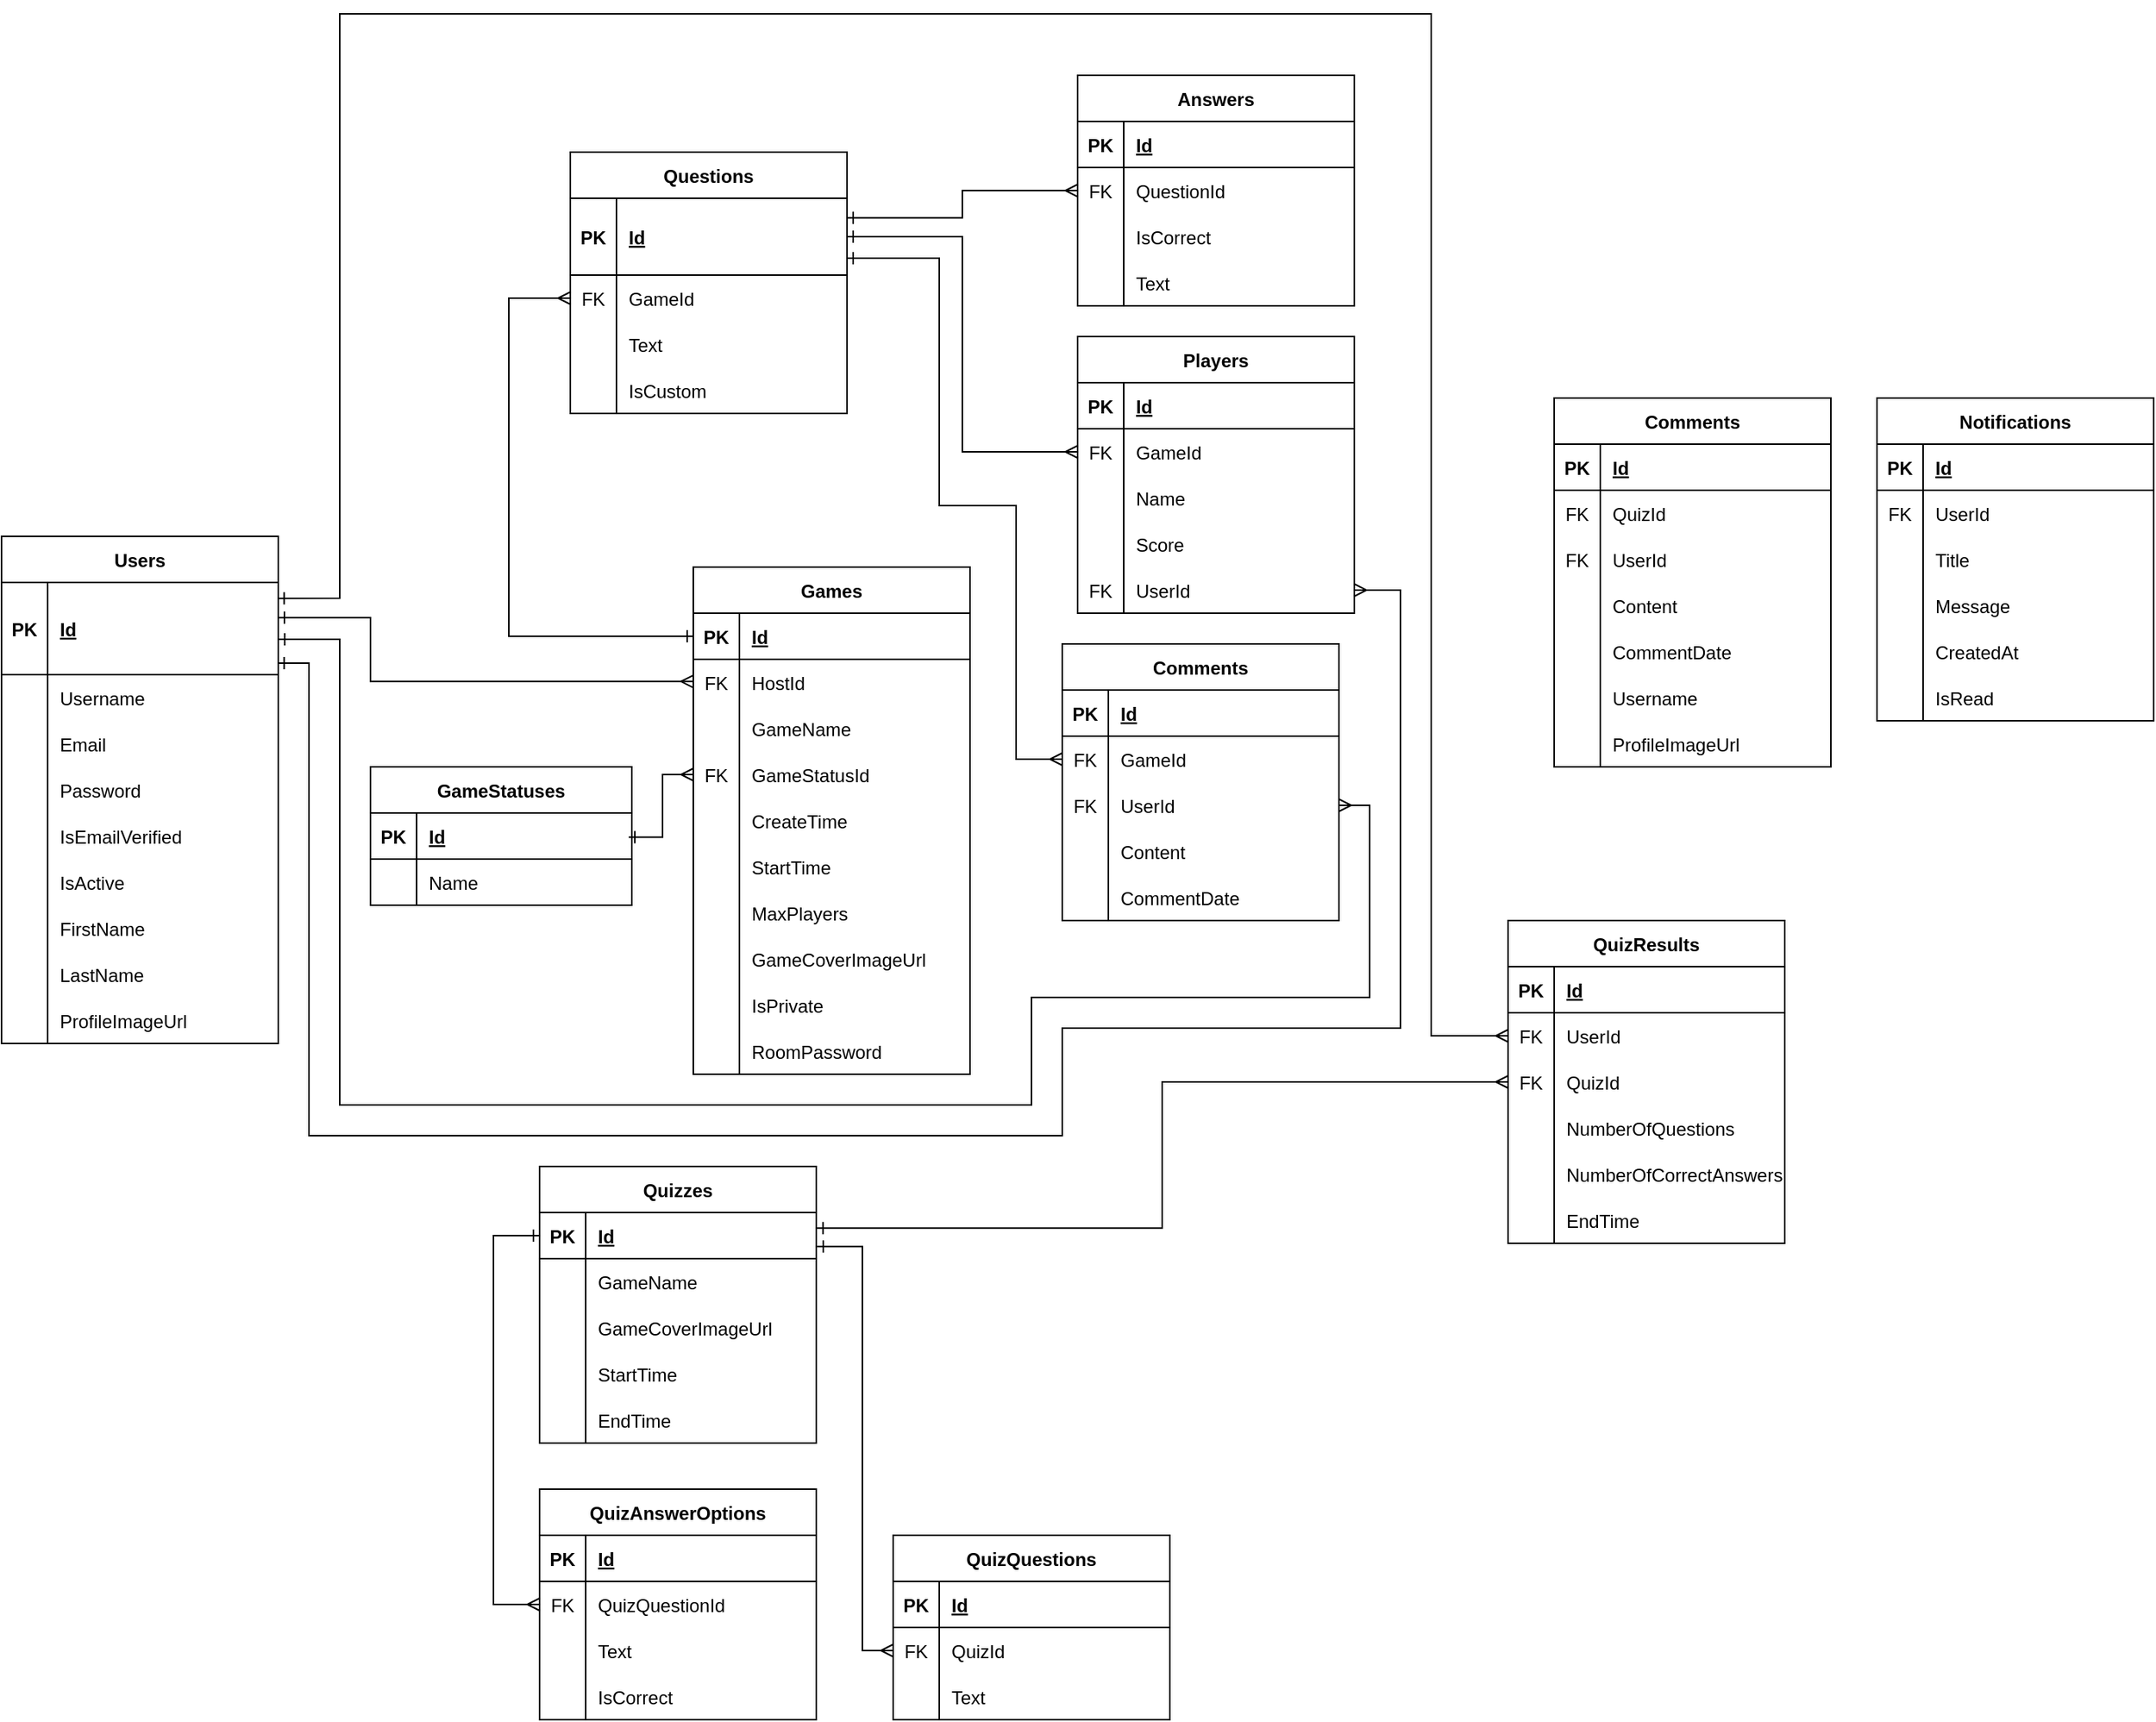 <mxfile version="25.0.3">
  <diagram name="Page-1" id="-ow4DpQ6KdscyZ0m3crN">
    <mxGraphModel dx="2668" dy="911" grid="1" gridSize="10" guides="1" tooltips="1" connect="1" arrows="1" fold="1" page="1" pageScale="1" pageWidth="850" pageHeight="1100" math="0" shadow="0">
      <root>
        <mxCell id="0" />
        <mxCell id="1" parent="0" />
        <mxCell id="MdwQHWl-gh4oJ_7FTxUS-2" value="Games" style="shape=table;startSize=30;container=1;collapsible=1;childLayout=tableLayout;fixedRows=1;rowLines=0;fontStyle=1;align=center;resizeLast=1;" parent="1" vertex="1">
          <mxGeometry x="-840" y="1220" width="180" height="330" as="geometry" />
        </mxCell>
        <mxCell id="MdwQHWl-gh4oJ_7FTxUS-3" value="" style="shape=partialRectangle;collapsible=0;dropTarget=0;pointerEvents=0;fillColor=none;points=[[0,0.5],[1,0.5]];portConstraint=eastwest;top=0;left=0;right=0;bottom=1;" parent="MdwQHWl-gh4oJ_7FTxUS-2" vertex="1">
          <mxGeometry y="30" width="180" height="30" as="geometry" />
        </mxCell>
        <mxCell id="MdwQHWl-gh4oJ_7FTxUS-4" value="PK" style="shape=partialRectangle;overflow=hidden;connectable=0;fillColor=none;top=0;left=0;bottom=0;right=0;fontStyle=1;" parent="MdwQHWl-gh4oJ_7FTxUS-3" vertex="1">
          <mxGeometry width="30" height="30" as="geometry">
            <mxRectangle width="30" height="30" as="alternateBounds" />
          </mxGeometry>
        </mxCell>
        <mxCell id="MdwQHWl-gh4oJ_7FTxUS-5" value="Id" style="shape=partialRectangle;overflow=hidden;connectable=0;fillColor=none;top=0;left=0;bottom=0;right=0;align=left;spacingLeft=6;fontStyle=5;" parent="MdwQHWl-gh4oJ_7FTxUS-3" vertex="1">
          <mxGeometry x="30" width="150" height="30" as="geometry">
            <mxRectangle width="150" height="30" as="alternateBounds" />
          </mxGeometry>
        </mxCell>
        <mxCell id="MdwQHWl-gh4oJ_7FTxUS-6" value="" style="shape=partialRectangle;collapsible=0;dropTarget=0;pointerEvents=0;fillColor=none;points=[[0,0.5],[1,0.5]];portConstraint=eastwest;top=0;left=0;right=0;bottom=0;" parent="MdwQHWl-gh4oJ_7FTxUS-2" vertex="1">
          <mxGeometry y="60" width="180" height="30" as="geometry" />
        </mxCell>
        <mxCell id="MdwQHWl-gh4oJ_7FTxUS-7" value="FK" style="shape=partialRectangle;overflow=hidden;connectable=0;fillColor=none;top=0;left=0;bottom=0;right=0;" parent="MdwQHWl-gh4oJ_7FTxUS-6" vertex="1">
          <mxGeometry width="30" height="30" as="geometry">
            <mxRectangle width="30" height="30" as="alternateBounds" />
          </mxGeometry>
        </mxCell>
        <mxCell id="MdwQHWl-gh4oJ_7FTxUS-8" value="HostId" style="shape=partialRectangle;overflow=hidden;connectable=0;fillColor=none;top=0;left=0;bottom=0;right=0;align=left;spacingLeft=6;" parent="MdwQHWl-gh4oJ_7FTxUS-6" vertex="1">
          <mxGeometry x="30" width="150" height="30" as="geometry">
            <mxRectangle width="150" height="30" as="alternateBounds" />
          </mxGeometry>
        </mxCell>
        <mxCell id="MdwQHWl-gh4oJ_7FTxUS-9" style="shape=partialRectangle;collapsible=0;dropTarget=0;pointerEvents=0;fillColor=none;points=[[0,0.5],[1,0.5]];portConstraint=eastwest;top=0;left=0;right=0;bottom=0;" parent="MdwQHWl-gh4oJ_7FTxUS-2" vertex="1">
          <mxGeometry y="90" width="180" height="30" as="geometry" />
        </mxCell>
        <mxCell id="MdwQHWl-gh4oJ_7FTxUS-10" style="shape=partialRectangle;overflow=hidden;connectable=0;fillColor=none;top=0;left=0;bottom=0;right=0;" parent="MdwQHWl-gh4oJ_7FTxUS-9" vertex="1">
          <mxGeometry width="30" height="30" as="geometry">
            <mxRectangle width="30" height="30" as="alternateBounds" />
          </mxGeometry>
        </mxCell>
        <mxCell id="MdwQHWl-gh4oJ_7FTxUS-11" value="GameName" style="shape=partialRectangle;overflow=hidden;connectable=0;fillColor=none;top=0;left=0;bottom=0;right=0;align=left;spacingLeft=6;" parent="MdwQHWl-gh4oJ_7FTxUS-9" vertex="1">
          <mxGeometry x="30" width="150" height="30" as="geometry">
            <mxRectangle width="150" height="30" as="alternateBounds" />
          </mxGeometry>
        </mxCell>
        <mxCell id="MdwQHWl-gh4oJ_7FTxUS-12" style="shape=partialRectangle;collapsible=0;dropTarget=0;pointerEvents=0;fillColor=none;points=[[0,0.5],[1,0.5]];portConstraint=eastwest;top=0;left=0;right=0;bottom=0;" parent="MdwQHWl-gh4oJ_7FTxUS-2" vertex="1">
          <mxGeometry y="120" width="180" height="30" as="geometry" />
        </mxCell>
        <mxCell id="MdwQHWl-gh4oJ_7FTxUS-13" value="FK" style="shape=partialRectangle;overflow=hidden;connectable=0;fillColor=none;top=0;left=0;bottom=0;right=0;" parent="MdwQHWl-gh4oJ_7FTxUS-12" vertex="1">
          <mxGeometry width="30" height="30" as="geometry">
            <mxRectangle width="30" height="30" as="alternateBounds" />
          </mxGeometry>
        </mxCell>
        <mxCell id="MdwQHWl-gh4oJ_7FTxUS-14" value="GameStatusId" style="shape=partialRectangle;overflow=hidden;connectable=0;fillColor=none;top=0;left=0;bottom=0;right=0;align=left;spacingLeft=6;" parent="MdwQHWl-gh4oJ_7FTxUS-12" vertex="1">
          <mxGeometry x="30" width="150" height="30" as="geometry">
            <mxRectangle width="150" height="30" as="alternateBounds" />
          </mxGeometry>
        </mxCell>
        <mxCell id="MdwQHWl-gh4oJ_7FTxUS-15" style="shape=partialRectangle;collapsible=0;dropTarget=0;pointerEvents=0;fillColor=none;points=[[0,0.5],[1,0.5]];portConstraint=eastwest;top=0;left=0;right=0;bottom=0;" parent="MdwQHWl-gh4oJ_7FTxUS-2" vertex="1">
          <mxGeometry y="150" width="180" height="30" as="geometry" />
        </mxCell>
        <mxCell id="MdwQHWl-gh4oJ_7FTxUS-16" style="shape=partialRectangle;overflow=hidden;connectable=0;fillColor=none;top=0;left=0;bottom=0;right=0;" parent="MdwQHWl-gh4oJ_7FTxUS-15" vertex="1">
          <mxGeometry width="30" height="30" as="geometry">
            <mxRectangle width="30" height="30" as="alternateBounds" />
          </mxGeometry>
        </mxCell>
        <mxCell id="MdwQHWl-gh4oJ_7FTxUS-17" value="CreateTime" style="shape=partialRectangle;overflow=hidden;connectable=0;fillColor=none;top=0;left=0;bottom=0;right=0;align=left;spacingLeft=6;" parent="MdwQHWl-gh4oJ_7FTxUS-15" vertex="1">
          <mxGeometry x="30" width="150" height="30" as="geometry">
            <mxRectangle width="150" height="30" as="alternateBounds" />
          </mxGeometry>
        </mxCell>
        <mxCell id="MdwQHWl-gh4oJ_7FTxUS-18" style="shape=partialRectangle;collapsible=0;dropTarget=0;pointerEvents=0;fillColor=none;points=[[0,0.5],[1,0.5]];portConstraint=eastwest;top=0;left=0;right=0;bottom=0;" parent="MdwQHWl-gh4oJ_7FTxUS-2" vertex="1">
          <mxGeometry y="180" width="180" height="30" as="geometry" />
        </mxCell>
        <mxCell id="MdwQHWl-gh4oJ_7FTxUS-19" style="shape=partialRectangle;overflow=hidden;connectable=0;fillColor=none;top=0;left=0;bottom=0;right=0;" parent="MdwQHWl-gh4oJ_7FTxUS-18" vertex="1">
          <mxGeometry width="30" height="30" as="geometry">
            <mxRectangle width="30" height="30" as="alternateBounds" />
          </mxGeometry>
        </mxCell>
        <mxCell id="MdwQHWl-gh4oJ_7FTxUS-20" value="StartTime" style="shape=partialRectangle;overflow=hidden;connectable=0;fillColor=none;top=0;left=0;bottom=0;right=0;align=left;spacingLeft=6;" parent="MdwQHWl-gh4oJ_7FTxUS-18" vertex="1">
          <mxGeometry x="30" width="150" height="30" as="geometry">
            <mxRectangle width="150" height="30" as="alternateBounds" />
          </mxGeometry>
        </mxCell>
        <mxCell id="MdwQHWl-gh4oJ_7FTxUS-21" style="shape=partialRectangle;collapsible=0;dropTarget=0;pointerEvents=0;fillColor=none;points=[[0,0.5],[1,0.5]];portConstraint=eastwest;top=0;left=0;right=0;bottom=0;" parent="MdwQHWl-gh4oJ_7FTxUS-2" vertex="1">
          <mxGeometry y="210" width="180" height="30" as="geometry" />
        </mxCell>
        <mxCell id="MdwQHWl-gh4oJ_7FTxUS-22" style="shape=partialRectangle;overflow=hidden;connectable=0;fillColor=none;top=0;left=0;bottom=0;right=0;" parent="MdwQHWl-gh4oJ_7FTxUS-21" vertex="1">
          <mxGeometry width="30" height="30" as="geometry">
            <mxRectangle width="30" height="30" as="alternateBounds" />
          </mxGeometry>
        </mxCell>
        <mxCell id="MdwQHWl-gh4oJ_7FTxUS-23" value="MaxPlayers" style="shape=partialRectangle;overflow=hidden;connectable=0;fillColor=none;top=0;left=0;bottom=0;right=0;align=left;spacingLeft=6;" parent="MdwQHWl-gh4oJ_7FTxUS-21" vertex="1">
          <mxGeometry x="30" width="150" height="30" as="geometry">
            <mxRectangle width="150" height="30" as="alternateBounds" />
          </mxGeometry>
        </mxCell>
        <mxCell id="MdwQHWl-gh4oJ_7FTxUS-24" style="shape=partialRectangle;collapsible=0;dropTarget=0;pointerEvents=0;fillColor=none;points=[[0,0.5],[1,0.5]];portConstraint=eastwest;top=0;left=0;right=0;bottom=0;" parent="MdwQHWl-gh4oJ_7FTxUS-2" vertex="1">
          <mxGeometry y="240" width="180" height="30" as="geometry" />
        </mxCell>
        <mxCell id="MdwQHWl-gh4oJ_7FTxUS-25" style="shape=partialRectangle;overflow=hidden;connectable=0;fillColor=none;top=0;left=0;bottom=0;right=0;" parent="MdwQHWl-gh4oJ_7FTxUS-24" vertex="1">
          <mxGeometry width="30" height="30" as="geometry">
            <mxRectangle width="30" height="30" as="alternateBounds" />
          </mxGeometry>
        </mxCell>
        <mxCell id="MdwQHWl-gh4oJ_7FTxUS-26" value="GameCoverImageUrl" style="shape=partialRectangle;overflow=hidden;connectable=0;fillColor=none;top=0;left=0;bottom=0;right=0;align=left;spacingLeft=6;" parent="MdwQHWl-gh4oJ_7FTxUS-24" vertex="1">
          <mxGeometry x="30" width="150" height="30" as="geometry">
            <mxRectangle width="150" height="30" as="alternateBounds" />
          </mxGeometry>
        </mxCell>
        <mxCell id="MdwQHWl-gh4oJ_7FTxUS-27" style="shape=partialRectangle;collapsible=0;dropTarget=0;pointerEvents=0;fillColor=none;points=[[0,0.5],[1,0.5]];portConstraint=eastwest;top=0;left=0;right=0;bottom=0;" parent="MdwQHWl-gh4oJ_7FTxUS-2" vertex="1">
          <mxGeometry y="270" width="180" height="30" as="geometry" />
        </mxCell>
        <mxCell id="MdwQHWl-gh4oJ_7FTxUS-28" style="shape=partialRectangle;overflow=hidden;connectable=0;fillColor=none;top=0;left=0;bottom=0;right=0;" parent="MdwQHWl-gh4oJ_7FTxUS-27" vertex="1">
          <mxGeometry width="30" height="30" as="geometry">
            <mxRectangle width="30" height="30" as="alternateBounds" />
          </mxGeometry>
        </mxCell>
        <mxCell id="MdwQHWl-gh4oJ_7FTxUS-29" value="IsPrivate" style="shape=partialRectangle;overflow=hidden;connectable=0;fillColor=none;top=0;left=0;bottom=0;right=0;align=left;spacingLeft=6;" parent="MdwQHWl-gh4oJ_7FTxUS-27" vertex="1">
          <mxGeometry x="30" width="150" height="30" as="geometry">
            <mxRectangle width="150" height="30" as="alternateBounds" />
          </mxGeometry>
        </mxCell>
        <mxCell id="MdwQHWl-gh4oJ_7FTxUS-30" style="shape=partialRectangle;collapsible=0;dropTarget=0;pointerEvents=0;fillColor=none;points=[[0,0.5],[1,0.5]];portConstraint=eastwest;top=0;left=0;right=0;bottom=0;" parent="MdwQHWl-gh4oJ_7FTxUS-2" vertex="1">
          <mxGeometry y="300" width="180" height="30" as="geometry" />
        </mxCell>
        <mxCell id="MdwQHWl-gh4oJ_7FTxUS-31" style="shape=partialRectangle;overflow=hidden;connectable=0;fillColor=none;top=0;left=0;bottom=0;right=0;" parent="MdwQHWl-gh4oJ_7FTxUS-30" vertex="1">
          <mxGeometry width="30" height="30" as="geometry">
            <mxRectangle width="30" height="30" as="alternateBounds" />
          </mxGeometry>
        </mxCell>
        <mxCell id="MdwQHWl-gh4oJ_7FTxUS-32" value="RoomPassword" style="shape=partialRectangle;overflow=hidden;connectable=0;fillColor=none;top=0;left=0;bottom=0;right=0;align=left;spacingLeft=6;" parent="MdwQHWl-gh4oJ_7FTxUS-30" vertex="1">
          <mxGeometry x="30" width="150" height="30" as="geometry">
            <mxRectangle width="150" height="30" as="alternateBounds" />
          </mxGeometry>
        </mxCell>
        <mxCell id="MdwQHWl-gh4oJ_7FTxUS-33" value="Answers" style="shape=table;startSize=30;container=1;collapsible=1;childLayout=tableLayout;fixedRows=1;rowLines=0;fontStyle=1;align=center;resizeLast=1;" parent="1" vertex="1">
          <mxGeometry x="-590" y="900" width="180" height="150" as="geometry" />
        </mxCell>
        <mxCell id="MdwQHWl-gh4oJ_7FTxUS-34" value="" style="shape=partialRectangle;collapsible=0;dropTarget=0;pointerEvents=0;fillColor=none;points=[[0,0.5],[1,0.5]];portConstraint=eastwest;top=0;left=0;right=0;bottom=1;" parent="MdwQHWl-gh4oJ_7FTxUS-33" vertex="1">
          <mxGeometry y="30" width="180" height="30" as="geometry" />
        </mxCell>
        <mxCell id="MdwQHWl-gh4oJ_7FTxUS-35" value="PK" style="shape=partialRectangle;overflow=hidden;connectable=0;fillColor=none;top=0;left=0;bottom=0;right=0;fontStyle=1;" parent="MdwQHWl-gh4oJ_7FTxUS-34" vertex="1">
          <mxGeometry width="30" height="30" as="geometry">
            <mxRectangle width="30" height="30" as="alternateBounds" />
          </mxGeometry>
        </mxCell>
        <mxCell id="MdwQHWl-gh4oJ_7FTxUS-36" value="Id" style="shape=partialRectangle;overflow=hidden;connectable=0;fillColor=none;top=0;left=0;bottom=0;right=0;align=left;spacingLeft=6;fontStyle=5;" parent="MdwQHWl-gh4oJ_7FTxUS-34" vertex="1">
          <mxGeometry x="30" width="150" height="30" as="geometry">
            <mxRectangle width="150" height="30" as="alternateBounds" />
          </mxGeometry>
        </mxCell>
        <mxCell id="MdwQHWl-gh4oJ_7FTxUS-37" value="" style="shape=partialRectangle;collapsible=0;dropTarget=0;pointerEvents=0;fillColor=none;points=[[0,0.5],[1,0.5]];portConstraint=eastwest;top=0;left=0;right=0;bottom=0;" parent="MdwQHWl-gh4oJ_7FTxUS-33" vertex="1">
          <mxGeometry y="60" width="180" height="30" as="geometry" />
        </mxCell>
        <mxCell id="MdwQHWl-gh4oJ_7FTxUS-38" value="FK" style="shape=partialRectangle;overflow=hidden;connectable=0;fillColor=none;top=0;left=0;bottom=0;right=0;" parent="MdwQHWl-gh4oJ_7FTxUS-37" vertex="1">
          <mxGeometry width="30" height="30" as="geometry">
            <mxRectangle width="30" height="30" as="alternateBounds" />
          </mxGeometry>
        </mxCell>
        <mxCell id="MdwQHWl-gh4oJ_7FTxUS-39" value="QuestionId" style="shape=partialRectangle;overflow=hidden;connectable=0;fillColor=none;top=0;left=0;bottom=0;right=0;align=left;spacingLeft=6;" parent="MdwQHWl-gh4oJ_7FTxUS-37" vertex="1">
          <mxGeometry x="30" width="150" height="30" as="geometry">
            <mxRectangle width="150" height="30" as="alternateBounds" />
          </mxGeometry>
        </mxCell>
        <mxCell id="MdwQHWl-gh4oJ_7FTxUS-40" style="shape=partialRectangle;collapsible=0;dropTarget=0;pointerEvents=0;fillColor=none;points=[[0,0.5],[1,0.5]];portConstraint=eastwest;top=0;left=0;right=0;bottom=0;" parent="MdwQHWl-gh4oJ_7FTxUS-33" vertex="1">
          <mxGeometry y="90" width="180" height="30" as="geometry" />
        </mxCell>
        <mxCell id="MdwQHWl-gh4oJ_7FTxUS-41" value="" style="shape=partialRectangle;overflow=hidden;connectable=0;fillColor=none;top=0;left=0;bottom=0;right=0;" parent="MdwQHWl-gh4oJ_7FTxUS-40" vertex="1">
          <mxGeometry width="30" height="30" as="geometry">
            <mxRectangle width="30" height="30" as="alternateBounds" />
          </mxGeometry>
        </mxCell>
        <mxCell id="MdwQHWl-gh4oJ_7FTxUS-42" value="IsCorrect" style="shape=partialRectangle;overflow=hidden;connectable=0;fillColor=none;top=0;left=0;bottom=0;right=0;align=left;spacingLeft=6;" parent="MdwQHWl-gh4oJ_7FTxUS-40" vertex="1">
          <mxGeometry x="30" width="150" height="30" as="geometry">
            <mxRectangle width="150" height="30" as="alternateBounds" />
          </mxGeometry>
        </mxCell>
        <mxCell id="MdwQHWl-gh4oJ_7FTxUS-43" style="shape=partialRectangle;collapsible=0;dropTarget=0;pointerEvents=0;fillColor=none;points=[[0,0.5],[1,0.5]];portConstraint=eastwest;top=0;left=0;right=0;bottom=0;" parent="MdwQHWl-gh4oJ_7FTxUS-33" vertex="1">
          <mxGeometry y="120" width="180" height="30" as="geometry" />
        </mxCell>
        <mxCell id="MdwQHWl-gh4oJ_7FTxUS-44" style="shape=partialRectangle;overflow=hidden;connectable=0;fillColor=none;top=0;left=0;bottom=0;right=0;" parent="MdwQHWl-gh4oJ_7FTxUS-43" vertex="1">
          <mxGeometry width="30" height="30" as="geometry">
            <mxRectangle width="30" height="30" as="alternateBounds" />
          </mxGeometry>
        </mxCell>
        <mxCell id="MdwQHWl-gh4oJ_7FTxUS-45" value="Text" style="shape=partialRectangle;overflow=hidden;connectable=0;fillColor=none;top=0;left=0;bottom=0;right=0;align=left;spacingLeft=6;" parent="MdwQHWl-gh4oJ_7FTxUS-43" vertex="1">
          <mxGeometry x="30" width="150" height="30" as="geometry">
            <mxRectangle width="150" height="30" as="alternateBounds" />
          </mxGeometry>
        </mxCell>
        <mxCell id="MdwQHWl-gh4oJ_7FTxUS-52" value="Comments" style="shape=table;startSize=30;container=1;collapsible=1;childLayout=tableLayout;fixedRows=1;rowLines=0;fontStyle=1;align=center;resizeLast=1;" parent="1" vertex="1">
          <mxGeometry x="-600" y="1270" width="180" height="180" as="geometry" />
        </mxCell>
        <mxCell id="MdwQHWl-gh4oJ_7FTxUS-53" value="" style="shape=partialRectangle;collapsible=0;dropTarget=0;pointerEvents=0;fillColor=none;points=[[0,0.5],[1,0.5]];portConstraint=eastwest;top=0;left=0;right=0;bottom=1;" parent="MdwQHWl-gh4oJ_7FTxUS-52" vertex="1">
          <mxGeometry y="30" width="180" height="30" as="geometry" />
        </mxCell>
        <mxCell id="MdwQHWl-gh4oJ_7FTxUS-54" value="PK" style="shape=partialRectangle;overflow=hidden;connectable=0;fillColor=none;top=0;left=0;bottom=0;right=0;fontStyle=1;" parent="MdwQHWl-gh4oJ_7FTxUS-53" vertex="1">
          <mxGeometry width="30" height="30" as="geometry">
            <mxRectangle width="30" height="30" as="alternateBounds" />
          </mxGeometry>
        </mxCell>
        <mxCell id="MdwQHWl-gh4oJ_7FTxUS-55" value="Id" style="shape=partialRectangle;overflow=hidden;connectable=0;fillColor=none;top=0;left=0;bottom=0;right=0;align=left;spacingLeft=6;fontStyle=5;" parent="MdwQHWl-gh4oJ_7FTxUS-53" vertex="1">
          <mxGeometry x="30" width="150" height="30" as="geometry">
            <mxRectangle width="150" height="30" as="alternateBounds" />
          </mxGeometry>
        </mxCell>
        <mxCell id="MdwQHWl-gh4oJ_7FTxUS-56" value="" style="shape=partialRectangle;collapsible=0;dropTarget=0;pointerEvents=0;fillColor=none;points=[[0,0.5],[1,0.5]];portConstraint=eastwest;top=0;left=0;right=0;bottom=0;" parent="MdwQHWl-gh4oJ_7FTxUS-52" vertex="1">
          <mxGeometry y="60" width="180" height="30" as="geometry" />
        </mxCell>
        <mxCell id="MdwQHWl-gh4oJ_7FTxUS-57" value="FK" style="shape=partialRectangle;overflow=hidden;connectable=0;fillColor=none;top=0;left=0;bottom=0;right=0;" parent="MdwQHWl-gh4oJ_7FTxUS-56" vertex="1">
          <mxGeometry width="30" height="30" as="geometry">
            <mxRectangle width="30" height="30" as="alternateBounds" />
          </mxGeometry>
        </mxCell>
        <mxCell id="MdwQHWl-gh4oJ_7FTxUS-58" value="GameId" style="shape=partialRectangle;overflow=hidden;connectable=0;fillColor=none;top=0;left=0;bottom=0;right=0;align=left;spacingLeft=6;" parent="MdwQHWl-gh4oJ_7FTxUS-56" vertex="1">
          <mxGeometry x="30" width="150" height="30" as="geometry">
            <mxRectangle width="150" height="30" as="alternateBounds" />
          </mxGeometry>
        </mxCell>
        <mxCell id="MdwQHWl-gh4oJ_7FTxUS-59" style="shape=partialRectangle;collapsible=0;dropTarget=0;pointerEvents=0;fillColor=none;points=[[0,0.5],[1,0.5]];portConstraint=eastwest;top=0;left=0;right=0;bottom=0;" parent="MdwQHWl-gh4oJ_7FTxUS-52" vertex="1">
          <mxGeometry y="90" width="180" height="30" as="geometry" />
        </mxCell>
        <mxCell id="MdwQHWl-gh4oJ_7FTxUS-60" value="FK" style="shape=partialRectangle;overflow=hidden;connectable=0;fillColor=none;top=0;left=0;bottom=0;right=0;" parent="MdwQHWl-gh4oJ_7FTxUS-59" vertex="1">
          <mxGeometry width="30" height="30" as="geometry">
            <mxRectangle width="30" height="30" as="alternateBounds" />
          </mxGeometry>
        </mxCell>
        <mxCell id="MdwQHWl-gh4oJ_7FTxUS-61" value="UserId" style="shape=partialRectangle;overflow=hidden;connectable=0;fillColor=none;top=0;left=0;bottom=0;right=0;align=left;spacingLeft=6;" parent="MdwQHWl-gh4oJ_7FTxUS-59" vertex="1">
          <mxGeometry x="30" width="150" height="30" as="geometry">
            <mxRectangle width="150" height="30" as="alternateBounds" />
          </mxGeometry>
        </mxCell>
        <mxCell id="MdwQHWl-gh4oJ_7FTxUS-62" style="shape=partialRectangle;collapsible=0;dropTarget=0;pointerEvents=0;fillColor=none;points=[[0,0.5],[1,0.5]];portConstraint=eastwest;top=0;left=0;right=0;bottom=0;" parent="MdwQHWl-gh4oJ_7FTxUS-52" vertex="1">
          <mxGeometry y="120" width="180" height="30" as="geometry" />
        </mxCell>
        <mxCell id="MdwQHWl-gh4oJ_7FTxUS-63" style="shape=partialRectangle;overflow=hidden;connectable=0;fillColor=none;top=0;left=0;bottom=0;right=0;" parent="MdwQHWl-gh4oJ_7FTxUS-62" vertex="1">
          <mxGeometry width="30" height="30" as="geometry">
            <mxRectangle width="30" height="30" as="alternateBounds" />
          </mxGeometry>
        </mxCell>
        <mxCell id="MdwQHWl-gh4oJ_7FTxUS-64" value="Content" style="shape=partialRectangle;overflow=hidden;connectable=0;fillColor=none;top=0;left=0;bottom=0;right=0;align=left;spacingLeft=6;" parent="MdwQHWl-gh4oJ_7FTxUS-62" vertex="1">
          <mxGeometry x="30" width="150" height="30" as="geometry">
            <mxRectangle width="150" height="30" as="alternateBounds" />
          </mxGeometry>
        </mxCell>
        <mxCell id="MdwQHWl-gh4oJ_7FTxUS-65" style="shape=partialRectangle;collapsible=0;dropTarget=0;pointerEvents=0;fillColor=none;points=[[0,0.5],[1,0.5]];portConstraint=eastwest;top=0;left=0;right=0;bottom=0;" parent="MdwQHWl-gh4oJ_7FTxUS-52" vertex="1">
          <mxGeometry y="150" width="180" height="30" as="geometry" />
        </mxCell>
        <mxCell id="MdwQHWl-gh4oJ_7FTxUS-66" style="shape=partialRectangle;overflow=hidden;connectable=0;fillColor=none;top=0;left=0;bottom=0;right=0;" parent="MdwQHWl-gh4oJ_7FTxUS-65" vertex="1">
          <mxGeometry width="30" height="30" as="geometry">
            <mxRectangle width="30" height="30" as="alternateBounds" />
          </mxGeometry>
        </mxCell>
        <mxCell id="MdwQHWl-gh4oJ_7FTxUS-67" value="CommentDate" style="shape=partialRectangle;overflow=hidden;connectable=0;fillColor=none;top=0;left=0;bottom=0;right=0;align=left;spacingLeft=6;" parent="MdwQHWl-gh4oJ_7FTxUS-65" vertex="1">
          <mxGeometry x="30" width="150" height="30" as="geometry">
            <mxRectangle width="150" height="30" as="alternateBounds" />
          </mxGeometry>
        </mxCell>
        <mxCell id="MdwQHWl-gh4oJ_7FTxUS-68" value="GameStatuses" style="shape=table;startSize=30;container=1;collapsible=1;childLayout=tableLayout;fixedRows=1;rowLines=0;fontStyle=1;align=center;resizeLast=1;" parent="1" vertex="1">
          <mxGeometry x="-1050" y="1350" width="170" height="90" as="geometry" />
        </mxCell>
        <mxCell id="MdwQHWl-gh4oJ_7FTxUS-69" value="" style="shape=partialRectangle;collapsible=0;dropTarget=0;pointerEvents=0;fillColor=none;points=[[0,0.5],[1,0.5]];portConstraint=eastwest;top=0;left=0;right=0;bottom=1;" parent="MdwQHWl-gh4oJ_7FTxUS-68" vertex="1">
          <mxGeometry y="30" width="170" height="30" as="geometry" />
        </mxCell>
        <mxCell id="MdwQHWl-gh4oJ_7FTxUS-70" value="PK" style="shape=partialRectangle;overflow=hidden;connectable=0;fillColor=none;top=0;left=0;bottom=0;right=0;fontStyle=1;" parent="MdwQHWl-gh4oJ_7FTxUS-69" vertex="1">
          <mxGeometry width="30" height="30" as="geometry">
            <mxRectangle width="30" height="30" as="alternateBounds" />
          </mxGeometry>
        </mxCell>
        <mxCell id="MdwQHWl-gh4oJ_7FTxUS-71" value="Id" style="shape=partialRectangle;overflow=hidden;connectable=0;fillColor=none;top=0;left=0;bottom=0;right=0;align=left;spacingLeft=6;fontStyle=5;" parent="MdwQHWl-gh4oJ_7FTxUS-69" vertex="1">
          <mxGeometry x="30" width="140" height="30" as="geometry">
            <mxRectangle width="140" height="30" as="alternateBounds" />
          </mxGeometry>
        </mxCell>
        <mxCell id="MdwQHWl-gh4oJ_7FTxUS-72" value="" style="shape=partialRectangle;collapsible=0;dropTarget=0;pointerEvents=0;fillColor=none;points=[[0,0.5],[1,0.5]];portConstraint=eastwest;top=0;left=0;right=0;bottom=0;" parent="MdwQHWl-gh4oJ_7FTxUS-68" vertex="1">
          <mxGeometry y="60" width="170" height="30" as="geometry" />
        </mxCell>
        <mxCell id="MdwQHWl-gh4oJ_7FTxUS-73" value="" style="shape=partialRectangle;overflow=hidden;connectable=0;fillColor=none;top=0;left=0;bottom=0;right=0;" parent="MdwQHWl-gh4oJ_7FTxUS-72" vertex="1">
          <mxGeometry width="30" height="30" as="geometry">
            <mxRectangle width="30" height="30" as="alternateBounds" />
          </mxGeometry>
        </mxCell>
        <mxCell id="MdwQHWl-gh4oJ_7FTxUS-74" value="Name" style="shape=partialRectangle;overflow=hidden;connectable=0;fillColor=none;top=0;left=0;bottom=0;right=0;align=left;spacingLeft=6;" parent="MdwQHWl-gh4oJ_7FTxUS-72" vertex="1">
          <mxGeometry x="30" width="140" height="30" as="geometry">
            <mxRectangle width="140" height="30" as="alternateBounds" />
          </mxGeometry>
        </mxCell>
        <mxCell id="MdwQHWl-gh4oJ_7FTxUS-81" value="Players" style="shape=table;startSize=30;container=1;collapsible=1;childLayout=tableLayout;fixedRows=1;rowLines=0;fontStyle=1;align=center;resizeLast=1;" parent="1" vertex="1">
          <mxGeometry x="-590" y="1070" width="180" height="180" as="geometry" />
        </mxCell>
        <mxCell id="MdwQHWl-gh4oJ_7FTxUS-82" value="" style="shape=partialRectangle;collapsible=0;dropTarget=0;pointerEvents=0;fillColor=none;points=[[0,0.5],[1,0.5]];portConstraint=eastwest;top=0;left=0;right=0;bottom=1;" parent="MdwQHWl-gh4oJ_7FTxUS-81" vertex="1">
          <mxGeometry y="30" width="180" height="30" as="geometry" />
        </mxCell>
        <mxCell id="MdwQHWl-gh4oJ_7FTxUS-83" value="PK" style="shape=partialRectangle;overflow=hidden;connectable=0;fillColor=none;top=0;left=0;bottom=0;right=0;fontStyle=1;" parent="MdwQHWl-gh4oJ_7FTxUS-82" vertex="1">
          <mxGeometry width="30" height="30" as="geometry">
            <mxRectangle width="30" height="30" as="alternateBounds" />
          </mxGeometry>
        </mxCell>
        <mxCell id="MdwQHWl-gh4oJ_7FTxUS-84" value="Id" style="shape=partialRectangle;overflow=hidden;connectable=0;fillColor=none;top=0;left=0;bottom=0;right=0;align=left;spacingLeft=6;fontStyle=5;" parent="MdwQHWl-gh4oJ_7FTxUS-82" vertex="1">
          <mxGeometry x="30" width="150" height="30" as="geometry">
            <mxRectangle width="150" height="30" as="alternateBounds" />
          </mxGeometry>
        </mxCell>
        <mxCell id="MdwQHWl-gh4oJ_7FTxUS-85" value="" style="shape=partialRectangle;collapsible=0;dropTarget=0;pointerEvents=0;fillColor=none;points=[[0,0.5],[1,0.5]];portConstraint=eastwest;top=0;left=0;right=0;bottom=0;" parent="MdwQHWl-gh4oJ_7FTxUS-81" vertex="1">
          <mxGeometry y="60" width="180" height="30" as="geometry" />
        </mxCell>
        <mxCell id="MdwQHWl-gh4oJ_7FTxUS-86" value="FK" style="shape=partialRectangle;overflow=hidden;connectable=0;fillColor=none;top=0;left=0;bottom=0;right=0;" parent="MdwQHWl-gh4oJ_7FTxUS-85" vertex="1">
          <mxGeometry width="30" height="30" as="geometry">
            <mxRectangle width="30" height="30" as="alternateBounds" />
          </mxGeometry>
        </mxCell>
        <mxCell id="MdwQHWl-gh4oJ_7FTxUS-87" value="GameId" style="shape=partialRectangle;overflow=hidden;connectable=0;fillColor=none;top=0;left=0;bottom=0;right=0;align=left;spacingLeft=6;" parent="MdwQHWl-gh4oJ_7FTxUS-85" vertex="1">
          <mxGeometry x="30" width="150" height="30" as="geometry">
            <mxRectangle width="150" height="30" as="alternateBounds" />
          </mxGeometry>
        </mxCell>
        <mxCell id="MdwQHWl-gh4oJ_7FTxUS-88" style="shape=partialRectangle;collapsible=0;dropTarget=0;pointerEvents=0;fillColor=none;points=[[0,0.5],[1,0.5]];portConstraint=eastwest;top=0;left=0;right=0;bottom=0;" parent="MdwQHWl-gh4oJ_7FTxUS-81" vertex="1">
          <mxGeometry y="90" width="180" height="30" as="geometry" />
        </mxCell>
        <mxCell id="MdwQHWl-gh4oJ_7FTxUS-89" style="shape=partialRectangle;overflow=hidden;connectable=0;fillColor=none;top=0;left=0;bottom=0;right=0;" parent="MdwQHWl-gh4oJ_7FTxUS-88" vertex="1">
          <mxGeometry width="30" height="30" as="geometry">
            <mxRectangle width="30" height="30" as="alternateBounds" />
          </mxGeometry>
        </mxCell>
        <mxCell id="MdwQHWl-gh4oJ_7FTxUS-90" value="Name" style="shape=partialRectangle;overflow=hidden;connectable=0;fillColor=none;top=0;left=0;bottom=0;right=0;align=left;spacingLeft=6;" parent="MdwQHWl-gh4oJ_7FTxUS-88" vertex="1">
          <mxGeometry x="30" width="150" height="30" as="geometry">
            <mxRectangle width="150" height="30" as="alternateBounds" />
          </mxGeometry>
        </mxCell>
        <mxCell id="MdwQHWl-gh4oJ_7FTxUS-91" style="shape=partialRectangle;collapsible=0;dropTarget=0;pointerEvents=0;fillColor=none;points=[[0,0.5],[1,0.5]];portConstraint=eastwest;top=0;left=0;right=0;bottom=0;" parent="MdwQHWl-gh4oJ_7FTxUS-81" vertex="1">
          <mxGeometry y="120" width="180" height="30" as="geometry" />
        </mxCell>
        <mxCell id="MdwQHWl-gh4oJ_7FTxUS-92" style="shape=partialRectangle;overflow=hidden;connectable=0;fillColor=none;top=0;left=0;bottom=0;right=0;" parent="MdwQHWl-gh4oJ_7FTxUS-91" vertex="1">
          <mxGeometry width="30" height="30" as="geometry">
            <mxRectangle width="30" height="30" as="alternateBounds" />
          </mxGeometry>
        </mxCell>
        <mxCell id="MdwQHWl-gh4oJ_7FTxUS-93" value="Score" style="shape=partialRectangle;overflow=hidden;connectable=0;fillColor=none;top=0;left=0;bottom=0;right=0;align=left;spacingLeft=6;" parent="MdwQHWl-gh4oJ_7FTxUS-91" vertex="1">
          <mxGeometry x="30" width="150" height="30" as="geometry">
            <mxRectangle width="150" height="30" as="alternateBounds" />
          </mxGeometry>
        </mxCell>
        <mxCell id="MdwQHWl-gh4oJ_7FTxUS-94" style="shape=partialRectangle;collapsible=0;dropTarget=0;pointerEvents=0;fillColor=none;points=[[0,0.5],[1,0.5]];portConstraint=eastwest;top=0;left=0;right=0;bottom=0;" parent="MdwQHWl-gh4oJ_7FTxUS-81" vertex="1">
          <mxGeometry y="150" width="180" height="30" as="geometry" />
        </mxCell>
        <mxCell id="MdwQHWl-gh4oJ_7FTxUS-95" value="FK" style="shape=partialRectangle;overflow=hidden;connectable=0;fillColor=none;top=0;left=0;bottom=0;right=0;" parent="MdwQHWl-gh4oJ_7FTxUS-94" vertex="1">
          <mxGeometry width="30" height="30" as="geometry">
            <mxRectangle width="30" height="30" as="alternateBounds" />
          </mxGeometry>
        </mxCell>
        <mxCell id="MdwQHWl-gh4oJ_7FTxUS-96" value="UserId" style="shape=partialRectangle;overflow=hidden;connectable=0;fillColor=none;top=0;left=0;bottom=0;right=0;align=left;spacingLeft=6;" parent="MdwQHWl-gh4oJ_7FTxUS-94" vertex="1">
          <mxGeometry x="30" width="150" height="30" as="geometry">
            <mxRectangle width="150" height="30" as="alternateBounds" />
          </mxGeometry>
        </mxCell>
        <mxCell id="MdwQHWl-gh4oJ_7FTxUS-113" value="Questions" style="shape=table;startSize=30;container=1;collapsible=1;childLayout=tableLayout;fixedRows=1;rowLines=0;fontStyle=1;align=center;resizeLast=1;" parent="1" vertex="1">
          <mxGeometry x="-920" y="950" width="180" height="170" as="geometry" />
        </mxCell>
        <mxCell id="MdwQHWl-gh4oJ_7FTxUS-114" value="" style="shape=partialRectangle;collapsible=0;dropTarget=0;pointerEvents=0;fillColor=none;points=[[0,0.5],[1,0.5]];portConstraint=eastwest;top=0;left=0;right=0;bottom=1;" parent="MdwQHWl-gh4oJ_7FTxUS-113" vertex="1">
          <mxGeometry y="30" width="180" height="50" as="geometry" />
        </mxCell>
        <mxCell id="MdwQHWl-gh4oJ_7FTxUS-115" value="PK" style="shape=partialRectangle;overflow=hidden;connectable=0;fillColor=none;top=0;left=0;bottom=0;right=0;fontStyle=1;" parent="MdwQHWl-gh4oJ_7FTxUS-114" vertex="1">
          <mxGeometry width="30" height="50" as="geometry">
            <mxRectangle width="30" height="50" as="alternateBounds" />
          </mxGeometry>
        </mxCell>
        <mxCell id="MdwQHWl-gh4oJ_7FTxUS-116" value="Id" style="shape=partialRectangle;overflow=hidden;connectable=0;fillColor=none;top=0;left=0;bottom=0;right=0;align=left;spacingLeft=6;fontStyle=5;" parent="MdwQHWl-gh4oJ_7FTxUS-114" vertex="1">
          <mxGeometry x="30" width="150" height="50" as="geometry">
            <mxRectangle width="150" height="50" as="alternateBounds" />
          </mxGeometry>
        </mxCell>
        <mxCell id="MdwQHWl-gh4oJ_7FTxUS-117" style="shape=partialRectangle;collapsible=0;dropTarget=0;pointerEvents=0;fillColor=none;points=[[0,0.5],[1,0.5]];portConstraint=eastwest;top=0;left=0;right=0;bottom=0;" parent="MdwQHWl-gh4oJ_7FTxUS-113" vertex="1">
          <mxGeometry y="80" width="180" height="30" as="geometry" />
        </mxCell>
        <mxCell id="MdwQHWl-gh4oJ_7FTxUS-118" value="FK" style="shape=partialRectangle;overflow=hidden;connectable=0;fillColor=none;top=0;left=0;bottom=0;right=0;" parent="MdwQHWl-gh4oJ_7FTxUS-117" vertex="1">
          <mxGeometry width="30" height="30" as="geometry">
            <mxRectangle width="30" height="30" as="alternateBounds" />
          </mxGeometry>
        </mxCell>
        <mxCell id="MdwQHWl-gh4oJ_7FTxUS-119" value="GameId" style="shape=partialRectangle;overflow=hidden;connectable=0;fillColor=none;top=0;left=0;bottom=0;right=0;align=left;spacingLeft=6;" parent="MdwQHWl-gh4oJ_7FTxUS-117" vertex="1">
          <mxGeometry x="30" width="150" height="30" as="geometry">
            <mxRectangle width="150" height="30" as="alternateBounds" />
          </mxGeometry>
        </mxCell>
        <mxCell id="MdwQHWl-gh4oJ_7FTxUS-120" style="shape=partialRectangle;collapsible=0;dropTarget=0;pointerEvents=0;fillColor=none;points=[[0,0.5],[1,0.5]];portConstraint=eastwest;top=0;left=0;right=0;bottom=0;" parent="MdwQHWl-gh4oJ_7FTxUS-113" vertex="1">
          <mxGeometry y="110" width="180" height="30" as="geometry" />
        </mxCell>
        <mxCell id="MdwQHWl-gh4oJ_7FTxUS-121" style="shape=partialRectangle;overflow=hidden;connectable=0;fillColor=none;top=0;left=0;bottom=0;right=0;" parent="MdwQHWl-gh4oJ_7FTxUS-120" vertex="1">
          <mxGeometry width="30" height="30" as="geometry">
            <mxRectangle width="30" height="30" as="alternateBounds" />
          </mxGeometry>
        </mxCell>
        <mxCell id="MdwQHWl-gh4oJ_7FTxUS-122" value="Text" style="shape=partialRectangle;overflow=hidden;connectable=0;fillColor=none;top=0;left=0;bottom=0;right=0;align=left;spacingLeft=6;" parent="MdwQHWl-gh4oJ_7FTxUS-120" vertex="1">
          <mxGeometry x="30" width="150" height="30" as="geometry">
            <mxRectangle width="150" height="30" as="alternateBounds" />
          </mxGeometry>
        </mxCell>
        <mxCell id="MdwQHWl-gh4oJ_7FTxUS-123" style="shape=partialRectangle;collapsible=0;dropTarget=0;pointerEvents=0;fillColor=none;points=[[0,0.5],[1,0.5]];portConstraint=eastwest;top=0;left=0;right=0;bottom=0;" parent="MdwQHWl-gh4oJ_7FTxUS-113" vertex="1">
          <mxGeometry y="140" width="180" height="30" as="geometry" />
        </mxCell>
        <mxCell id="MdwQHWl-gh4oJ_7FTxUS-124" style="shape=partialRectangle;overflow=hidden;connectable=0;fillColor=none;top=0;left=0;bottom=0;right=0;" parent="MdwQHWl-gh4oJ_7FTxUS-123" vertex="1">
          <mxGeometry width="30" height="30" as="geometry">
            <mxRectangle width="30" height="30" as="alternateBounds" />
          </mxGeometry>
        </mxCell>
        <mxCell id="MdwQHWl-gh4oJ_7FTxUS-125" value="IsCustom" style="shape=partialRectangle;overflow=hidden;connectable=0;fillColor=none;top=0;left=0;bottom=0;right=0;align=left;spacingLeft=6;" parent="MdwQHWl-gh4oJ_7FTxUS-123" vertex="1">
          <mxGeometry x="30" width="150" height="30" as="geometry">
            <mxRectangle width="150" height="30" as="alternateBounds" />
          </mxGeometry>
        </mxCell>
        <mxCell id="MdwQHWl-gh4oJ_7FTxUS-236" style="edgeStyle=orthogonalEdgeStyle;rounded=0;orthogonalLoop=1;jettySize=auto;html=1;entryX=0;entryY=0.5;entryDx=0;entryDy=0;startArrow=ERmany;startFill=0;endArrow=ERone;endFill=0;" parent="1" source="MdwQHWl-gh4oJ_7FTxUS-135" target="MdwQHWl-gh4oJ_7FTxUS-178" edge="1">
          <mxGeometry relative="1" as="geometry">
            <Array as="points">
              <mxPoint x="-970" y="1895" />
              <mxPoint x="-970" y="1655" />
            </Array>
          </mxGeometry>
        </mxCell>
        <mxCell id="MdwQHWl-gh4oJ_7FTxUS-135" value="QuizAnswerOptions" style="shape=table;startSize=30;container=1;collapsible=1;childLayout=tableLayout;fixedRows=1;rowLines=0;fontStyle=1;align=center;resizeLast=1;" parent="1" vertex="1">
          <mxGeometry x="-940" y="1820" width="180" height="150" as="geometry" />
        </mxCell>
        <mxCell id="MdwQHWl-gh4oJ_7FTxUS-136" value="" style="shape=partialRectangle;collapsible=0;dropTarget=0;pointerEvents=0;fillColor=none;points=[[0,0.5],[1,0.5]];portConstraint=eastwest;top=0;left=0;right=0;bottom=1;" parent="MdwQHWl-gh4oJ_7FTxUS-135" vertex="1">
          <mxGeometry y="30" width="180" height="30" as="geometry" />
        </mxCell>
        <mxCell id="MdwQHWl-gh4oJ_7FTxUS-137" value="PK" style="shape=partialRectangle;overflow=hidden;connectable=0;fillColor=none;top=0;left=0;bottom=0;right=0;fontStyle=1;" parent="MdwQHWl-gh4oJ_7FTxUS-136" vertex="1">
          <mxGeometry width="30" height="30" as="geometry">
            <mxRectangle width="30" height="30" as="alternateBounds" />
          </mxGeometry>
        </mxCell>
        <mxCell id="MdwQHWl-gh4oJ_7FTxUS-138" value="Id" style="shape=partialRectangle;overflow=hidden;connectable=0;fillColor=none;top=0;left=0;bottom=0;right=0;align=left;spacingLeft=6;fontStyle=5;" parent="MdwQHWl-gh4oJ_7FTxUS-136" vertex="1">
          <mxGeometry x="30" width="150" height="30" as="geometry">
            <mxRectangle width="150" height="30" as="alternateBounds" />
          </mxGeometry>
        </mxCell>
        <mxCell id="MdwQHWl-gh4oJ_7FTxUS-139" style="shape=partialRectangle;collapsible=0;dropTarget=0;pointerEvents=0;fillColor=none;points=[[0,0.5],[1,0.5]];portConstraint=eastwest;top=0;left=0;right=0;bottom=0;" parent="MdwQHWl-gh4oJ_7FTxUS-135" vertex="1">
          <mxGeometry y="60" width="180" height="30" as="geometry" />
        </mxCell>
        <mxCell id="MdwQHWl-gh4oJ_7FTxUS-140" value="FK" style="shape=partialRectangle;overflow=hidden;connectable=0;fillColor=none;top=0;left=0;bottom=0;right=0;" parent="MdwQHWl-gh4oJ_7FTxUS-139" vertex="1">
          <mxGeometry width="30" height="30" as="geometry">
            <mxRectangle width="30" height="30" as="alternateBounds" />
          </mxGeometry>
        </mxCell>
        <mxCell id="MdwQHWl-gh4oJ_7FTxUS-141" value="QuizQuestionId" style="shape=partialRectangle;overflow=hidden;connectable=0;fillColor=none;top=0;left=0;bottom=0;right=0;align=left;spacingLeft=6;" parent="MdwQHWl-gh4oJ_7FTxUS-139" vertex="1">
          <mxGeometry x="30" width="150" height="30" as="geometry">
            <mxRectangle width="150" height="30" as="alternateBounds" />
          </mxGeometry>
        </mxCell>
        <mxCell id="MdwQHWl-gh4oJ_7FTxUS-142" style="shape=partialRectangle;collapsible=0;dropTarget=0;pointerEvents=0;fillColor=none;points=[[0,0.5],[1,0.5]];portConstraint=eastwest;top=0;left=0;right=0;bottom=0;" parent="MdwQHWl-gh4oJ_7FTxUS-135" vertex="1">
          <mxGeometry y="90" width="180" height="30" as="geometry" />
        </mxCell>
        <mxCell id="MdwQHWl-gh4oJ_7FTxUS-143" style="shape=partialRectangle;overflow=hidden;connectable=0;fillColor=none;top=0;left=0;bottom=0;right=0;" parent="MdwQHWl-gh4oJ_7FTxUS-142" vertex="1">
          <mxGeometry width="30" height="30" as="geometry">
            <mxRectangle width="30" height="30" as="alternateBounds" />
          </mxGeometry>
        </mxCell>
        <mxCell id="MdwQHWl-gh4oJ_7FTxUS-144" value="Text" style="shape=partialRectangle;overflow=hidden;connectable=0;fillColor=none;top=0;left=0;bottom=0;right=0;align=left;spacingLeft=6;" parent="MdwQHWl-gh4oJ_7FTxUS-142" vertex="1">
          <mxGeometry x="30" width="150" height="30" as="geometry">
            <mxRectangle width="150" height="30" as="alternateBounds" />
          </mxGeometry>
        </mxCell>
        <mxCell id="MdwQHWl-gh4oJ_7FTxUS-145" style="shape=partialRectangle;collapsible=0;dropTarget=0;pointerEvents=0;fillColor=none;points=[[0,0.5],[1,0.5]];portConstraint=eastwest;top=0;left=0;right=0;bottom=0;" parent="MdwQHWl-gh4oJ_7FTxUS-135" vertex="1">
          <mxGeometry y="120" width="180" height="30" as="geometry" />
        </mxCell>
        <mxCell id="MdwQHWl-gh4oJ_7FTxUS-146" style="shape=partialRectangle;overflow=hidden;connectable=0;fillColor=none;top=0;left=0;bottom=0;right=0;" parent="MdwQHWl-gh4oJ_7FTxUS-145" vertex="1">
          <mxGeometry width="30" height="30" as="geometry">
            <mxRectangle width="30" height="30" as="alternateBounds" />
          </mxGeometry>
        </mxCell>
        <mxCell id="MdwQHWl-gh4oJ_7FTxUS-147" value="IsCorrect" style="shape=partialRectangle;overflow=hidden;connectable=0;fillColor=none;top=0;left=0;bottom=0;right=0;align=left;spacingLeft=6;" parent="MdwQHWl-gh4oJ_7FTxUS-145" vertex="1">
          <mxGeometry x="30" width="150" height="30" as="geometry">
            <mxRectangle width="150" height="30" as="alternateBounds" />
          </mxGeometry>
        </mxCell>
        <mxCell id="MdwQHWl-gh4oJ_7FTxUS-148" value="QuizQuestions" style="shape=table;startSize=30;container=1;collapsible=1;childLayout=tableLayout;fixedRows=1;rowLines=0;fontStyle=1;align=center;resizeLast=1;" parent="1" vertex="1">
          <mxGeometry x="-710" y="1850" width="180" height="120" as="geometry" />
        </mxCell>
        <mxCell id="MdwQHWl-gh4oJ_7FTxUS-149" value="" style="shape=partialRectangle;collapsible=0;dropTarget=0;pointerEvents=0;fillColor=none;points=[[0,0.5],[1,0.5]];portConstraint=eastwest;top=0;left=0;right=0;bottom=1;" parent="MdwQHWl-gh4oJ_7FTxUS-148" vertex="1">
          <mxGeometry y="30" width="180" height="30" as="geometry" />
        </mxCell>
        <mxCell id="MdwQHWl-gh4oJ_7FTxUS-150" value="PK" style="shape=partialRectangle;overflow=hidden;connectable=0;fillColor=none;top=0;left=0;bottom=0;right=0;fontStyle=1;" parent="MdwQHWl-gh4oJ_7FTxUS-149" vertex="1">
          <mxGeometry width="30" height="30" as="geometry">
            <mxRectangle width="30" height="30" as="alternateBounds" />
          </mxGeometry>
        </mxCell>
        <mxCell id="MdwQHWl-gh4oJ_7FTxUS-151" value="Id" style="shape=partialRectangle;overflow=hidden;connectable=0;fillColor=none;top=0;left=0;bottom=0;right=0;align=left;spacingLeft=6;fontStyle=5;" parent="MdwQHWl-gh4oJ_7FTxUS-149" vertex="1">
          <mxGeometry x="30" width="150" height="30" as="geometry">
            <mxRectangle width="150" height="30" as="alternateBounds" />
          </mxGeometry>
        </mxCell>
        <mxCell id="MdwQHWl-gh4oJ_7FTxUS-152" style="shape=partialRectangle;collapsible=0;dropTarget=0;pointerEvents=0;fillColor=none;points=[[0,0.5],[1,0.5]];portConstraint=eastwest;top=0;left=0;right=0;bottom=0;" parent="MdwQHWl-gh4oJ_7FTxUS-148" vertex="1">
          <mxGeometry y="60" width="180" height="30" as="geometry" />
        </mxCell>
        <mxCell id="MdwQHWl-gh4oJ_7FTxUS-153" value="FK" style="shape=partialRectangle;overflow=hidden;connectable=0;fillColor=none;top=0;left=0;bottom=0;right=0;" parent="MdwQHWl-gh4oJ_7FTxUS-152" vertex="1">
          <mxGeometry width="30" height="30" as="geometry">
            <mxRectangle width="30" height="30" as="alternateBounds" />
          </mxGeometry>
        </mxCell>
        <mxCell id="MdwQHWl-gh4oJ_7FTxUS-154" value="QuizId" style="shape=partialRectangle;overflow=hidden;connectable=0;fillColor=none;top=0;left=0;bottom=0;right=0;align=left;spacingLeft=6;" parent="MdwQHWl-gh4oJ_7FTxUS-152" vertex="1">
          <mxGeometry x="30" width="150" height="30" as="geometry">
            <mxRectangle width="150" height="30" as="alternateBounds" />
          </mxGeometry>
        </mxCell>
        <mxCell id="MdwQHWl-gh4oJ_7FTxUS-155" style="shape=partialRectangle;collapsible=0;dropTarget=0;pointerEvents=0;fillColor=none;points=[[0,0.5],[1,0.5]];portConstraint=eastwest;top=0;left=0;right=0;bottom=0;" parent="MdwQHWl-gh4oJ_7FTxUS-148" vertex="1">
          <mxGeometry y="90" width="180" height="30" as="geometry" />
        </mxCell>
        <mxCell id="MdwQHWl-gh4oJ_7FTxUS-156" style="shape=partialRectangle;overflow=hidden;connectable=0;fillColor=none;top=0;left=0;bottom=0;right=0;" parent="MdwQHWl-gh4oJ_7FTxUS-155" vertex="1">
          <mxGeometry width="30" height="30" as="geometry">
            <mxRectangle width="30" height="30" as="alternateBounds" />
          </mxGeometry>
        </mxCell>
        <mxCell id="MdwQHWl-gh4oJ_7FTxUS-157" value="Text" style="shape=partialRectangle;overflow=hidden;connectable=0;fillColor=none;top=0;left=0;bottom=0;right=0;align=left;spacingLeft=6;" parent="MdwQHWl-gh4oJ_7FTxUS-155" vertex="1">
          <mxGeometry x="30" width="150" height="30" as="geometry">
            <mxRectangle width="150" height="30" as="alternateBounds" />
          </mxGeometry>
        </mxCell>
        <mxCell id="MdwQHWl-gh4oJ_7FTxUS-161" value="QuizResults" style="shape=table;startSize=30;container=1;collapsible=1;childLayout=tableLayout;fixedRows=1;rowLines=0;fontStyle=1;align=center;resizeLast=1;" parent="1" vertex="1">
          <mxGeometry x="-310" y="1450" width="180" height="210" as="geometry" />
        </mxCell>
        <mxCell id="MdwQHWl-gh4oJ_7FTxUS-162" value="" style="shape=partialRectangle;collapsible=0;dropTarget=0;pointerEvents=0;fillColor=none;points=[[0,0.5],[1,0.5]];portConstraint=eastwest;top=0;left=0;right=0;bottom=1;" parent="MdwQHWl-gh4oJ_7FTxUS-161" vertex="1">
          <mxGeometry y="30" width="180" height="30" as="geometry" />
        </mxCell>
        <mxCell id="MdwQHWl-gh4oJ_7FTxUS-163" value="PK" style="shape=partialRectangle;overflow=hidden;connectable=0;fillColor=none;top=0;left=0;bottom=0;right=0;fontStyle=1;" parent="MdwQHWl-gh4oJ_7FTxUS-162" vertex="1">
          <mxGeometry width="30" height="30" as="geometry">
            <mxRectangle width="30" height="30" as="alternateBounds" />
          </mxGeometry>
        </mxCell>
        <mxCell id="MdwQHWl-gh4oJ_7FTxUS-164" value="Id" style="shape=partialRectangle;overflow=hidden;connectable=0;fillColor=none;top=0;left=0;bottom=0;right=0;align=left;spacingLeft=6;fontStyle=5;" parent="MdwQHWl-gh4oJ_7FTxUS-162" vertex="1">
          <mxGeometry x="30" width="150" height="30" as="geometry">
            <mxRectangle width="150" height="30" as="alternateBounds" />
          </mxGeometry>
        </mxCell>
        <mxCell id="MdwQHWl-gh4oJ_7FTxUS-165" style="shape=partialRectangle;collapsible=0;dropTarget=0;pointerEvents=0;fillColor=none;points=[[0,0.5],[1,0.5]];portConstraint=eastwest;top=0;left=0;right=0;bottom=0;" parent="MdwQHWl-gh4oJ_7FTxUS-161" vertex="1">
          <mxGeometry y="60" width="180" height="30" as="geometry" />
        </mxCell>
        <mxCell id="MdwQHWl-gh4oJ_7FTxUS-166" value="FK" style="shape=partialRectangle;overflow=hidden;connectable=0;fillColor=none;top=0;left=0;bottom=0;right=0;" parent="MdwQHWl-gh4oJ_7FTxUS-165" vertex="1">
          <mxGeometry width="30" height="30" as="geometry">
            <mxRectangle width="30" height="30" as="alternateBounds" />
          </mxGeometry>
        </mxCell>
        <mxCell id="MdwQHWl-gh4oJ_7FTxUS-167" value="UserId" style="shape=partialRectangle;overflow=hidden;connectable=0;fillColor=none;top=0;left=0;bottom=0;right=0;align=left;spacingLeft=6;" parent="MdwQHWl-gh4oJ_7FTxUS-165" vertex="1">
          <mxGeometry x="30" width="150" height="30" as="geometry">
            <mxRectangle width="150" height="30" as="alternateBounds" />
          </mxGeometry>
        </mxCell>
        <mxCell id="MdwQHWl-gh4oJ_7FTxUS-168" style="shape=partialRectangle;collapsible=0;dropTarget=0;pointerEvents=0;fillColor=none;points=[[0,0.5],[1,0.5]];portConstraint=eastwest;top=0;left=0;right=0;bottom=0;" parent="MdwQHWl-gh4oJ_7FTxUS-161" vertex="1">
          <mxGeometry y="90" width="180" height="30" as="geometry" />
        </mxCell>
        <mxCell id="MdwQHWl-gh4oJ_7FTxUS-169" value="FK" style="shape=partialRectangle;overflow=hidden;connectable=0;fillColor=none;top=0;left=0;bottom=0;right=0;" parent="MdwQHWl-gh4oJ_7FTxUS-168" vertex="1">
          <mxGeometry width="30" height="30" as="geometry">
            <mxRectangle width="30" height="30" as="alternateBounds" />
          </mxGeometry>
        </mxCell>
        <mxCell id="MdwQHWl-gh4oJ_7FTxUS-170" value="QuizId" style="shape=partialRectangle;overflow=hidden;connectable=0;fillColor=none;top=0;left=0;bottom=0;right=0;align=left;spacingLeft=6;" parent="MdwQHWl-gh4oJ_7FTxUS-168" vertex="1">
          <mxGeometry x="30" width="150" height="30" as="geometry">
            <mxRectangle width="150" height="30" as="alternateBounds" />
          </mxGeometry>
        </mxCell>
        <mxCell id="MdwQHWl-gh4oJ_7FTxUS-171" style="shape=partialRectangle;collapsible=0;dropTarget=0;pointerEvents=0;fillColor=none;points=[[0,0.5],[1,0.5]];portConstraint=eastwest;top=0;left=0;right=0;bottom=0;" parent="MdwQHWl-gh4oJ_7FTxUS-161" vertex="1">
          <mxGeometry y="120" width="180" height="30" as="geometry" />
        </mxCell>
        <mxCell id="MdwQHWl-gh4oJ_7FTxUS-172" style="shape=partialRectangle;overflow=hidden;connectable=0;fillColor=none;top=0;left=0;bottom=0;right=0;" parent="MdwQHWl-gh4oJ_7FTxUS-171" vertex="1">
          <mxGeometry width="30" height="30" as="geometry">
            <mxRectangle width="30" height="30" as="alternateBounds" />
          </mxGeometry>
        </mxCell>
        <mxCell id="MdwQHWl-gh4oJ_7FTxUS-173" value="NumberOfQuestions" style="shape=partialRectangle;overflow=hidden;connectable=0;fillColor=none;top=0;left=0;bottom=0;right=0;align=left;spacingLeft=6;" parent="MdwQHWl-gh4oJ_7FTxUS-171" vertex="1">
          <mxGeometry x="30" width="150" height="30" as="geometry">
            <mxRectangle width="150" height="30" as="alternateBounds" />
          </mxGeometry>
        </mxCell>
        <mxCell id="MdwQHWl-gh4oJ_7FTxUS-174" style="shape=partialRectangle;collapsible=0;dropTarget=0;pointerEvents=0;fillColor=none;points=[[0,0.5],[1,0.5]];portConstraint=eastwest;top=0;left=0;right=0;bottom=0;" parent="MdwQHWl-gh4oJ_7FTxUS-161" vertex="1">
          <mxGeometry y="150" width="180" height="30" as="geometry" />
        </mxCell>
        <mxCell id="MdwQHWl-gh4oJ_7FTxUS-175" style="shape=partialRectangle;overflow=hidden;connectable=0;fillColor=none;top=0;left=0;bottom=0;right=0;" parent="MdwQHWl-gh4oJ_7FTxUS-174" vertex="1">
          <mxGeometry width="30" height="30" as="geometry">
            <mxRectangle width="30" height="30" as="alternateBounds" />
          </mxGeometry>
        </mxCell>
        <mxCell id="MdwQHWl-gh4oJ_7FTxUS-176" value="NumberOfCorrectAnswers" style="shape=partialRectangle;overflow=hidden;connectable=0;fillColor=none;top=0;left=0;bottom=0;right=0;align=left;spacingLeft=6;" parent="MdwQHWl-gh4oJ_7FTxUS-174" vertex="1">
          <mxGeometry x="30" width="150" height="30" as="geometry">
            <mxRectangle width="150" height="30" as="alternateBounds" />
          </mxGeometry>
        </mxCell>
        <mxCell id="eLZv0sHdJImR9zaVtquD-2" style="shape=partialRectangle;collapsible=0;dropTarget=0;pointerEvents=0;fillColor=none;points=[[0,0.5],[1,0.5]];portConstraint=eastwest;top=0;left=0;right=0;bottom=0;" vertex="1" parent="MdwQHWl-gh4oJ_7FTxUS-161">
          <mxGeometry y="180" width="180" height="30" as="geometry" />
        </mxCell>
        <mxCell id="eLZv0sHdJImR9zaVtquD-3" style="shape=partialRectangle;overflow=hidden;connectable=0;fillColor=none;top=0;left=0;bottom=0;right=0;" vertex="1" parent="eLZv0sHdJImR9zaVtquD-2">
          <mxGeometry width="30" height="30" as="geometry">
            <mxRectangle width="30" height="30" as="alternateBounds" />
          </mxGeometry>
        </mxCell>
        <mxCell id="eLZv0sHdJImR9zaVtquD-4" value="EndTime" style="shape=partialRectangle;overflow=hidden;connectable=0;fillColor=none;top=0;left=0;bottom=0;right=0;align=left;spacingLeft=6;" vertex="1" parent="eLZv0sHdJImR9zaVtquD-2">
          <mxGeometry x="30" width="150" height="30" as="geometry">
            <mxRectangle width="150" height="30" as="alternateBounds" />
          </mxGeometry>
        </mxCell>
        <mxCell id="MdwQHWl-gh4oJ_7FTxUS-177" value="Quizzes" style="shape=table;startSize=30;container=1;collapsible=1;childLayout=tableLayout;fixedRows=1;rowLines=0;fontStyle=1;align=center;resizeLast=1;" parent="1" vertex="1">
          <mxGeometry x="-940" y="1610" width="180" height="180" as="geometry" />
        </mxCell>
        <mxCell id="MdwQHWl-gh4oJ_7FTxUS-178" value="" style="shape=partialRectangle;collapsible=0;dropTarget=0;pointerEvents=0;fillColor=none;points=[[0,0.5],[1,0.5]];portConstraint=eastwest;top=0;left=0;right=0;bottom=1;" parent="MdwQHWl-gh4oJ_7FTxUS-177" vertex="1">
          <mxGeometry y="30" width="180" height="30" as="geometry" />
        </mxCell>
        <mxCell id="MdwQHWl-gh4oJ_7FTxUS-179" value="PK" style="shape=partialRectangle;overflow=hidden;connectable=0;fillColor=none;top=0;left=0;bottom=0;right=0;fontStyle=1;" parent="MdwQHWl-gh4oJ_7FTxUS-178" vertex="1">
          <mxGeometry width="30" height="30" as="geometry">
            <mxRectangle width="30" height="30" as="alternateBounds" />
          </mxGeometry>
        </mxCell>
        <mxCell id="MdwQHWl-gh4oJ_7FTxUS-180" value="Id" style="shape=partialRectangle;overflow=hidden;connectable=0;fillColor=none;top=0;left=0;bottom=0;right=0;align=left;spacingLeft=6;fontStyle=5;" parent="MdwQHWl-gh4oJ_7FTxUS-178" vertex="1">
          <mxGeometry x="30" width="150" height="30" as="geometry">
            <mxRectangle width="150" height="30" as="alternateBounds" />
          </mxGeometry>
        </mxCell>
        <mxCell id="MdwQHWl-gh4oJ_7FTxUS-181" style="shape=partialRectangle;collapsible=0;dropTarget=0;pointerEvents=0;fillColor=none;points=[[0,0.5],[1,0.5]];portConstraint=eastwest;top=0;left=0;right=0;bottom=0;" parent="MdwQHWl-gh4oJ_7FTxUS-177" vertex="1">
          <mxGeometry y="60" width="180" height="30" as="geometry" />
        </mxCell>
        <mxCell id="MdwQHWl-gh4oJ_7FTxUS-182" value="" style="shape=partialRectangle;overflow=hidden;connectable=0;fillColor=none;top=0;left=0;bottom=0;right=0;" parent="MdwQHWl-gh4oJ_7FTxUS-181" vertex="1">
          <mxGeometry width="30" height="30" as="geometry">
            <mxRectangle width="30" height="30" as="alternateBounds" />
          </mxGeometry>
        </mxCell>
        <mxCell id="MdwQHWl-gh4oJ_7FTxUS-183" value="GameName" style="shape=partialRectangle;overflow=hidden;connectable=0;fillColor=none;top=0;left=0;bottom=0;right=0;align=left;spacingLeft=6;" parent="MdwQHWl-gh4oJ_7FTxUS-181" vertex="1">
          <mxGeometry x="30" width="150" height="30" as="geometry">
            <mxRectangle width="150" height="30" as="alternateBounds" />
          </mxGeometry>
        </mxCell>
        <mxCell id="MdwQHWl-gh4oJ_7FTxUS-184" style="shape=partialRectangle;collapsible=0;dropTarget=0;pointerEvents=0;fillColor=none;points=[[0,0.5],[1,0.5]];portConstraint=eastwest;top=0;left=0;right=0;bottom=0;" parent="MdwQHWl-gh4oJ_7FTxUS-177" vertex="1">
          <mxGeometry y="90" width="180" height="30" as="geometry" />
        </mxCell>
        <mxCell id="MdwQHWl-gh4oJ_7FTxUS-185" style="shape=partialRectangle;overflow=hidden;connectable=0;fillColor=none;top=0;left=0;bottom=0;right=0;" parent="MdwQHWl-gh4oJ_7FTxUS-184" vertex="1">
          <mxGeometry width="30" height="30" as="geometry">
            <mxRectangle width="30" height="30" as="alternateBounds" />
          </mxGeometry>
        </mxCell>
        <mxCell id="MdwQHWl-gh4oJ_7FTxUS-186" value="GameCoverImageUrl" style="shape=partialRectangle;overflow=hidden;connectable=0;fillColor=none;top=0;left=0;bottom=0;right=0;align=left;spacingLeft=6;" parent="MdwQHWl-gh4oJ_7FTxUS-184" vertex="1">
          <mxGeometry x="30" width="150" height="30" as="geometry">
            <mxRectangle width="150" height="30" as="alternateBounds" />
          </mxGeometry>
        </mxCell>
        <mxCell id="MdwQHWl-gh4oJ_7FTxUS-187" style="shape=partialRectangle;collapsible=0;dropTarget=0;pointerEvents=0;fillColor=none;points=[[0,0.5],[1,0.5]];portConstraint=eastwest;top=0;left=0;right=0;bottom=0;" parent="MdwQHWl-gh4oJ_7FTxUS-177" vertex="1">
          <mxGeometry y="120" width="180" height="30" as="geometry" />
        </mxCell>
        <mxCell id="MdwQHWl-gh4oJ_7FTxUS-188" style="shape=partialRectangle;overflow=hidden;connectable=0;fillColor=none;top=0;left=0;bottom=0;right=0;" parent="MdwQHWl-gh4oJ_7FTxUS-187" vertex="1">
          <mxGeometry width="30" height="30" as="geometry">
            <mxRectangle width="30" height="30" as="alternateBounds" />
          </mxGeometry>
        </mxCell>
        <mxCell id="MdwQHWl-gh4oJ_7FTxUS-189" value="StartTime" style="shape=partialRectangle;overflow=hidden;connectable=0;fillColor=none;top=0;left=0;bottom=0;right=0;align=left;spacingLeft=6;" parent="MdwQHWl-gh4oJ_7FTxUS-187" vertex="1">
          <mxGeometry x="30" width="150" height="30" as="geometry">
            <mxRectangle width="150" height="30" as="alternateBounds" />
          </mxGeometry>
        </mxCell>
        <mxCell id="MdwQHWl-gh4oJ_7FTxUS-191" style="shape=partialRectangle;collapsible=0;dropTarget=0;pointerEvents=0;fillColor=none;points=[[0,0.5],[1,0.5]];portConstraint=eastwest;top=0;left=0;right=0;bottom=0;" parent="MdwQHWl-gh4oJ_7FTxUS-177" vertex="1">
          <mxGeometry y="150" width="180" height="30" as="geometry" />
        </mxCell>
        <mxCell id="MdwQHWl-gh4oJ_7FTxUS-192" style="shape=partialRectangle;overflow=hidden;connectable=0;fillColor=none;top=0;left=0;bottom=0;right=0;" parent="MdwQHWl-gh4oJ_7FTxUS-191" vertex="1">
          <mxGeometry width="30" height="30" as="geometry">
            <mxRectangle width="30" height="30" as="alternateBounds" />
          </mxGeometry>
        </mxCell>
        <mxCell id="MdwQHWl-gh4oJ_7FTxUS-193" value="EndTime" style="shape=partialRectangle;overflow=hidden;connectable=0;fillColor=none;top=0;left=0;bottom=0;right=0;align=left;spacingLeft=6;" parent="MdwQHWl-gh4oJ_7FTxUS-191" vertex="1">
          <mxGeometry x="30" width="150" height="30" as="geometry">
            <mxRectangle width="150" height="30" as="alternateBounds" />
          </mxGeometry>
        </mxCell>
        <mxCell id="MdwQHWl-gh4oJ_7FTxUS-194" value="Users" style="shape=table;startSize=30;container=1;collapsible=1;childLayout=tableLayout;fixedRows=1;rowLines=0;fontStyle=1;align=center;resizeLast=1;" parent="1" vertex="1">
          <mxGeometry x="-1290" y="1200" width="180" height="330" as="geometry" />
        </mxCell>
        <mxCell id="MdwQHWl-gh4oJ_7FTxUS-195" value="" style="shape=partialRectangle;collapsible=0;dropTarget=0;pointerEvents=0;fillColor=none;points=[[0,0.5],[1,0.5]];portConstraint=eastwest;top=0;left=0;right=0;bottom=1;" parent="MdwQHWl-gh4oJ_7FTxUS-194" vertex="1">
          <mxGeometry y="30" width="180" height="60" as="geometry" />
        </mxCell>
        <mxCell id="MdwQHWl-gh4oJ_7FTxUS-196" value="PK" style="shape=partialRectangle;overflow=hidden;connectable=0;fillColor=none;top=0;left=0;bottom=0;right=0;fontStyle=1;" parent="MdwQHWl-gh4oJ_7FTxUS-195" vertex="1">
          <mxGeometry width="30" height="60" as="geometry">
            <mxRectangle width="30" height="60" as="alternateBounds" />
          </mxGeometry>
        </mxCell>
        <mxCell id="MdwQHWl-gh4oJ_7FTxUS-197" value="Id" style="shape=partialRectangle;overflow=hidden;connectable=0;fillColor=none;top=0;left=0;bottom=0;right=0;align=left;spacingLeft=6;fontStyle=5;" parent="MdwQHWl-gh4oJ_7FTxUS-195" vertex="1">
          <mxGeometry x="30" width="150" height="60" as="geometry">
            <mxRectangle width="150" height="60" as="alternateBounds" />
          </mxGeometry>
        </mxCell>
        <mxCell id="MdwQHWl-gh4oJ_7FTxUS-198" value="" style="shape=partialRectangle;collapsible=0;dropTarget=0;pointerEvents=0;fillColor=none;points=[[0,0.5],[1,0.5]];portConstraint=eastwest;top=0;left=0;right=0;bottom=0;" parent="MdwQHWl-gh4oJ_7FTxUS-194" vertex="1">
          <mxGeometry y="90" width="180" height="30" as="geometry" />
        </mxCell>
        <mxCell id="MdwQHWl-gh4oJ_7FTxUS-199" value="" style="shape=partialRectangle;overflow=hidden;connectable=0;fillColor=none;top=0;left=0;bottom=0;right=0;" parent="MdwQHWl-gh4oJ_7FTxUS-198" vertex="1">
          <mxGeometry width="30" height="30" as="geometry">
            <mxRectangle width="30" height="30" as="alternateBounds" />
          </mxGeometry>
        </mxCell>
        <mxCell id="MdwQHWl-gh4oJ_7FTxUS-200" value="Username" style="shape=partialRectangle;overflow=hidden;connectable=0;fillColor=none;top=0;left=0;bottom=0;right=0;align=left;spacingLeft=6;" parent="MdwQHWl-gh4oJ_7FTxUS-198" vertex="1">
          <mxGeometry x="30" width="150" height="30" as="geometry">
            <mxRectangle width="150" height="30" as="alternateBounds" />
          </mxGeometry>
        </mxCell>
        <mxCell id="MdwQHWl-gh4oJ_7FTxUS-201" style="shape=partialRectangle;collapsible=0;dropTarget=0;pointerEvents=0;fillColor=none;points=[[0,0.5],[1,0.5]];portConstraint=eastwest;top=0;left=0;right=0;bottom=0;" parent="MdwQHWl-gh4oJ_7FTxUS-194" vertex="1">
          <mxGeometry y="120" width="180" height="30" as="geometry" />
        </mxCell>
        <mxCell id="MdwQHWl-gh4oJ_7FTxUS-202" style="shape=partialRectangle;overflow=hidden;connectable=0;fillColor=none;top=0;left=0;bottom=0;right=0;" parent="MdwQHWl-gh4oJ_7FTxUS-201" vertex="1">
          <mxGeometry width="30" height="30" as="geometry">
            <mxRectangle width="30" height="30" as="alternateBounds" />
          </mxGeometry>
        </mxCell>
        <mxCell id="MdwQHWl-gh4oJ_7FTxUS-203" value="Email" style="shape=partialRectangle;overflow=hidden;connectable=0;fillColor=none;top=0;left=0;bottom=0;right=0;align=left;spacingLeft=6;" parent="MdwQHWl-gh4oJ_7FTxUS-201" vertex="1">
          <mxGeometry x="30" width="150" height="30" as="geometry">
            <mxRectangle width="150" height="30" as="alternateBounds" />
          </mxGeometry>
        </mxCell>
        <mxCell id="MdwQHWl-gh4oJ_7FTxUS-204" style="shape=partialRectangle;collapsible=0;dropTarget=0;pointerEvents=0;fillColor=none;points=[[0,0.5],[1,0.5]];portConstraint=eastwest;top=0;left=0;right=0;bottom=0;" parent="MdwQHWl-gh4oJ_7FTxUS-194" vertex="1">
          <mxGeometry y="150" width="180" height="30" as="geometry" />
        </mxCell>
        <mxCell id="MdwQHWl-gh4oJ_7FTxUS-205" style="shape=partialRectangle;overflow=hidden;connectable=0;fillColor=none;top=0;left=0;bottom=0;right=0;" parent="MdwQHWl-gh4oJ_7FTxUS-204" vertex="1">
          <mxGeometry width="30" height="30" as="geometry">
            <mxRectangle width="30" height="30" as="alternateBounds" />
          </mxGeometry>
        </mxCell>
        <mxCell id="MdwQHWl-gh4oJ_7FTxUS-206" value="Password" style="shape=partialRectangle;overflow=hidden;connectable=0;fillColor=none;top=0;left=0;bottom=0;right=0;align=left;spacingLeft=6;" parent="MdwQHWl-gh4oJ_7FTxUS-204" vertex="1">
          <mxGeometry x="30" width="150" height="30" as="geometry">
            <mxRectangle width="150" height="30" as="alternateBounds" />
          </mxGeometry>
        </mxCell>
        <mxCell id="MdwQHWl-gh4oJ_7FTxUS-210" style="shape=partialRectangle;collapsible=0;dropTarget=0;pointerEvents=0;fillColor=none;points=[[0,0.5],[1,0.5]];portConstraint=eastwest;top=0;left=0;right=0;bottom=0;" parent="MdwQHWl-gh4oJ_7FTxUS-194" vertex="1">
          <mxGeometry y="180" width="180" height="30" as="geometry" />
        </mxCell>
        <mxCell id="MdwQHWl-gh4oJ_7FTxUS-211" style="shape=partialRectangle;overflow=hidden;connectable=0;fillColor=none;top=0;left=0;bottom=0;right=0;" parent="MdwQHWl-gh4oJ_7FTxUS-210" vertex="1">
          <mxGeometry width="30" height="30" as="geometry">
            <mxRectangle width="30" height="30" as="alternateBounds" />
          </mxGeometry>
        </mxCell>
        <mxCell id="MdwQHWl-gh4oJ_7FTxUS-212" value="IsEmailVerified" style="shape=partialRectangle;overflow=hidden;connectable=0;fillColor=none;top=0;left=0;bottom=0;right=0;align=left;spacingLeft=6;" parent="MdwQHWl-gh4oJ_7FTxUS-210" vertex="1">
          <mxGeometry x="30" width="150" height="30" as="geometry">
            <mxRectangle width="150" height="30" as="alternateBounds" />
          </mxGeometry>
        </mxCell>
        <mxCell id="MdwQHWl-gh4oJ_7FTxUS-213" style="shape=partialRectangle;collapsible=0;dropTarget=0;pointerEvents=0;fillColor=none;points=[[0,0.5],[1,0.5]];portConstraint=eastwest;top=0;left=0;right=0;bottom=0;" parent="MdwQHWl-gh4oJ_7FTxUS-194" vertex="1">
          <mxGeometry y="210" width="180" height="30" as="geometry" />
        </mxCell>
        <mxCell id="MdwQHWl-gh4oJ_7FTxUS-214" style="shape=partialRectangle;overflow=hidden;connectable=0;fillColor=none;top=0;left=0;bottom=0;right=0;" parent="MdwQHWl-gh4oJ_7FTxUS-213" vertex="1">
          <mxGeometry width="30" height="30" as="geometry">
            <mxRectangle width="30" height="30" as="alternateBounds" />
          </mxGeometry>
        </mxCell>
        <mxCell id="MdwQHWl-gh4oJ_7FTxUS-215" value="IsActive" style="shape=partialRectangle;overflow=hidden;connectable=0;fillColor=none;top=0;left=0;bottom=0;right=0;align=left;spacingLeft=6;" parent="MdwQHWl-gh4oJ_7FTxUS-213" vertex="1">
          <mxGeometry x="30" width="150" height="30" as="geometry">
            <mxRectangle width="150" height="30" as="alternateBounds" />
          </mxGeometry>
        </mxCell>
        <mxCell id="MdwQHWl-gh4oJ_7FTxUS-216" style="shape=partialRectangle;collapsible=0;dropTarget=0;pointerEvents=0;fillColor=none;points=[[0,0.5],[1,0.5]];portConstraint=eastwest;top=0;left=0;right=0;bottom=0;" parent="MdwQHWl-gh4oJ_7FTxUS-194" vertex="1">
          <mxGeometry y="240" width="180" height="30" as="geometry" />
        </mxCell>
        <mxCell id="MdwQHWl-gh4oJ_7FTxUS-217" style="shape=partialRectangle;overflow=hidden;connectable=0;fillColor=none;top=0;left=0;bottom=0;right=0;" parent="MdwQHWl-gh4oJ_7FTxUS-216" vertex="1">
          <mxGeometry width="30" height="30" as="geometry">
            <mxRectangle width="30" height="30" as="alternateBounds" />
          </mxGeometry>
        </mxCell>
        <mxCell id="MdwQHWl-gh4oJ_7FTxUS-218" value="FirstName" style="shape=partialRectangle;overflow=hidden;connectable=0;fillColor=none;top=0;left=0;bottom=0;right=0;align=left;spacingLeft=6;" parent="MdwQHWl-gh4oJ_7FTxUS-216" vertex="1">
          <mxGeometry x="30" width="150" height="30" as="geometry">
            <mxRectangle width="150" height="30" as="alternateBounds" />
          </mxGeometry>
        </mxCell>
        <mxCell id="MdwQHWl-gh4oJ_7FTxUS-219" style="shape=partialRectangle;collapsible=0;dropTarget=0;pointerEvents=0;fillColor=none;points=[[0,0.5],[1,0.5]];portConstraint=eastwest;top=0;left=0;right=0;bottom=0;" parent="MdwQHWl-gh4oJ_7FTxUS-194" vertex="1">
          <mxGeometry y="270" width="180" height="30" as="geometry" />
        </mxCell>
        <mxCell id="MdwQHWl-gh4oJ_7FTxUS-220" style="shape=partialRectangle;overflow=hidden;connectable=0;fillColor=none;top=0;left=0;bottom=0;right=0;" parent="MdwQHWl-gh4oJ_7FTxUS-219" vertex="1">
          <mxGeometry width="30" height="30" as="geometry">
            <mxRectangle width="30" height="30" as="alternateBounds" />
          </mxGeometry>
        </mxCell>
        <mxCell id="MdwQHWl-gh4oJ_7FTxUS-221" value="LastName" style="shape=partialRectangle;overflow=hidden;connectable=0;fillColor=none;top=0;left=0;bottom=0;right=0;align=left;spacingLeft=6;" parent="MdwQHWl-gh4oJ_7FTxUS-219" vertex="1">
          <mxGeometry x="30" width="150" height="30" as="geometry">
            <mxRectangle width="150" height="30" as="alternateBounds" />
          </mxGeometry>
        </mxCell>
        <mxCell id="MdwQHWl-gh4oJ_7FTxUS-225" style="shape=partialRectangle;collapsible=0;dropTarget=0;pointerEvents=0;fillColor=none;points=[[0,0.5],[1,0.5]];portConstraint=eastwest;top=0;left=0;right=0;bottom=0;" parent="MdwQHWl-gh4oJ_7FTxUS-194" vertex="1">
          <mxGeometry y="300" width="180" height="30" as="geometry" />
        </mxCell>
        <mxCell id="MdwQHWl-gh4oJ_7FTxUS-226" style="shape=partialRectangle;overflow=hidden;connectable=0;fillColor=none;top=0;left=0;bottom=0;right=0;" parent="MdwQHWl-gh4oJ_7FTxUS-225" vertex="1">
          <mxGeometry width="30" height="30" as="geometry">
            <mxRectangle width="30" height="30" as="alternateBounds" />
          </mxGeometry>
        </mxCell>
        <mxCell id="MdwQHWl-gh4oJ_7FTxUS-227" value="ProfileImageUrl" style="shape=partialRectangle;overflow=hidden;connectable=0;fillColor=none;top=0;left=0;bottom=0;right=0;align=left;spacingLeft=6;" parent="MdwQHWl-gh4oJ_7FTxUS-225" vertex="1">
          <mxGeometry x="30" width="150" height="30" as="geometry">
            <mxRectangle width="150" height="30" as="alternateBounds" />
          </mxGeometry>
        </mxCell>
        <mxCell id="MdwQHWl-gh4oJ_7FTxUS-229" style="edgeStyle=orthogonalEdgeStyle;rounded=0;orthogonalLoop=1;jettySize=auto;html=1;entryX=1;entryY=0.381;entryDx=0;entryDy=0;startArrow=ERmany;startFill=0;endArrow=ERone;endFill=0;exitX=0.011;exitY=0.48;exitDx=0;exitDy=0;exitPerimeter=0;entryPerimeter=0;" parent="1" target="MdwQHWl-gh4oJ_7FTxUS-195" edge="1">
          <mxGeometry relative="1" as="geometry">
            <mxPoint x="-840.02" y="1294.4" as="sourcePoint" />
            <mxPoint x="-1112" y="1275" as="targetPoint" />
            <Array as="points">
              <mxPoint x="-1050" y="1294" />
              <mxPoint x="-1050" y="1253" />
            </Array>
          </mxGeometry>
        </mxCell>
        <mxCell id="MdwQHWl-gh4oJ_7FTxUS-230" style="edgeStyle=orthogonalEdgeStyle;rounded=0;orthogonalLoop=1;jettySize=auto;html=1;entryX=1.003;entryY=0.737;entryDx=0;entryDy=0;entryPerimeter=0;exitX=0;exitY=0.5;exitDx=0;exitDy=0;startArrow=ERmany;startFill=0;endArrow=ERone;endFill=0;" parent="1" source="MdwQHWl-gh4oJ_7FTxUS-152" target="MdwQHWl-gh4oJ_7FTxUS-178" edge="1">
          <mxGeometry relative="1" as="geometry">
            <Array as="points">
              <mxPoint x="-730" y="1925" />
              <mxPoint x="-730" y="1662" />
            </Array>
          </mxGeometry>
        </mxCell>
        <mxCell id="MdwQHWl-gh4oJ_7FTxUS-231" style="edgeStyle=orthogonalEdgeStyle;rounded=0;orthogonalLoop=1;jettySize=auto;html=1;entryX=1.002;entryY=0.338;entryDx=0;entryDy=0;entryPerimeter=0;exitX=0;exitY=0.5;exitDx=0;exitDy=0;startArrow=ERmany;startFill=0;endArrow=ERone;endFill=0;" parent="1" source="MdwQHWl-gh4oJ_7FTxUS-168" target="MdwQHWl-gh4oJ_7FTxUS-178" edge="1">
          <mxGeometry relative="1" as="geometry" />
        </mxCell>
        <mxCell id="MdwQHWl-gh4oJ_7FTxUS-232" style="edgeStyle=orthogonalEdgeStyle;rounded=0;orthogonalLoop=1;jettySize=auto;html=1;exitX=0;exitY=0.5;exitDx=0;exitDy=0;entryX=0.999;entryY=0.172;entryDx=0;entryDy=0;entryPerimeter=0;startArrow=ERmany;startFill=0;endArrow=ERone;endFill=0;" parent="1" source="MdwQHWl-gh4oJ_7FTxUS-165" target="MdwQHWl-gh4oJ_7FTxUS-195" edge="1">
          <mxGeometry relative="1" as="geometry">
            <mxPoint x="-1090" y="1250" as="targetPoint" />
            <Array as="points">
              <mxPoint x="-360" y="1525" />
              <mxPoint x="-360" y="860" />
              <mxPoint x="-1070" y="860" />
              <mxPoint x="-1070" y="1240" />
            </Array>
          </mxGeometry>
        </mxCell>
        <mxCell id="MdwQHWl-gh4oJ_7FTxUS-234" style="edgeStyle=orthogonalEdgeStyle;rounded=0;orthogonalLoop=1;jettySize=auto;html=1;entryX=0.988;entryY=0.525;entryDx=0;entryDy=0;entryPerimeter=0;startArrow=ERmany;startFill=0;endArrow=ERone;endFill=0;" parent="1" source="MdwQHWl-gh4oJ_7FTxUS-12" target="MdwQHWl-gh4oJ_7FTxUS-69" edge="1">
          <mxGeometry relative="1" as="geometry">
            <Array as="points">
              <mxPoint x="-860" y="1355" />
              <mxPoint x="-860" y="1396" />
            </Array>
          </mxGeometry>
        </mxCell>
        <mxCell id="MdwQHWl-gh4oJ_7FTxUS-235" style="edgeStyle=orthogonalEdgeStyle;rounded=0;orthogonalLoop=1;jettySize=auto;html=1;exitX=0;exitY=0.5;exitDx=0;exitDy=0;startArrow=ERmany;startFill=0;endArrow=ERone;endFill=0;" parent="1" source="MdwQHWl-gh4oJ_7FTxUS-117" target="MdwQHWl-gh4oJ_7FTxUS-3" edge="1">
          <mxGeometry relative="1" as="geometry">
            <Array as="points">
              <mxPoint x="-960" y="1045" />
              <mxPoint x="-960" y="1265" />
            </Array>
          </mxGeometry>
        </mxCell>
        <mxCell id="MdwQHWl-gh4oJ_7FTxUS-238" style="edgeStyle=orthogonalEdgeStyle;rounded=0;orthogonalLoop=1;jettySize=auto;html=1;entryX=1;entryY=0.256;entryDx=0;entryDy=0;entryPerimeter=0;startArrow=ERmany;startFill=0;endArrow=ERone;endFill=0;" parent="1" source="MdwQHWl-gh4oJ_7FTxUS-37" target="MdwQHWl-gh4oJ_7FTxUS-114" edge="1">
          <mxGeometry relative="1" as="geometry">
            <Array as="points">
              <mxPoint x="-665" y="975" />
              <mxPoint x="-665" y="993" />
            </Array>
          </mxGeometry>
        </mxCell>
        <mxCell id="MdwQHWl-gh4oJ_7FTxUS-239" style="edgeStyle=orthogonalEdgeStyle;rounded=0;orthogonalLoop=1;jettySize=auto;html=1;entryX=1;entryY=0.5;entryDx=0;entryDy=0;startArrow=ERmany;startFill=0;endArrow=ERone;endFill=0;" parent="1" source="MdwQHWl-gh4oJ_7FTxUS-85" target="MdwQHWl-gh4oJ_7FTxUS-114" edge="1">
          <mxGeometry relative="1" as="geometry" />
        </mxCell>
        <mxCell id="MdwQHWl-gh4oJ_7FTxUS-240" style="edgeStyle=orthogonalEdgeStyle;rounded=0;orthogonalLoop=1;jettySize=auto;html=1;exitX=0;exitY=0.5;exitDx=0;exitDy=0;startArrow=ERmany;startFill=0;endArrow=ERone;endFill=0;" parent="1" source="MdwQHWl-gh4oJ_7FTxUS-56" edge="1">
          <mxGeometry relative="1" as="geometry">
            <mxPoint x="-740" y="1019" as="targetPoint" />
            <Array as="points">
              <mxPoint x="-630" y="1345" />
              <mxPoint x="-630" y="1180" />
              <mxPoint x="-680" y="1180" />
              <mxPoint x="-680" y="1019" />
            </Array>
          </mxGeometry>
        </mxCell>
        <mxCell id="MdwQHWl-gh4oJ_7FTxUS-241" style="edgeStyle=orthogonalEdgeStyle;rounded=0;orthogonalLoop=1;jettySize=auto;html=1;startArrow=ERmany;startFill=0;endArrow=ERone;endFill=0;entryX=0.999;entryY=0.875;entryDx=0;entryDy=0;entryPerimeter=0;" parent="1" source="MdwQHWl-gh4oJ_7FTxUS-94" target="MdwQHWl-gh4oJ_7FTxUS-195" edge="1">
          <mxGeometry relative="1" as="geometry">
            <mxPoint x="-1110" y="1310" as="targetPoint" />
            <Array as="points">
              <mxPoint x="-380" y="1235" />
              <mxPoint x="-380" y="1520" />
              <mxPoint x="-600" y="1520" />
              <mxPoint x="-600" y="1590" />
              <mxPoint x="-1090" y="1590" />
              <mxPoint x="-1090" y="1283" />
            </Array>
          </mxGeometry>
        </mxCell>
        <mxCell id="MdwQHWl-gh4oJ_7FTxUS-244" style="edgeStyle=orthogonalEdgeStyle;rounded=0;orthogonalLoop=1;jettySize=auto;html=1;entryX=1.001;entryY=0.633;entryDx=0;entryDy=0;entryPerimeter=0;exitX=1;exitY=0.5;exitDx=0;exitDy=0;startArrow=ERmany;startFill=0;endArrow=ERone;endFill=0;" parent="1" source="MdwQHWl-gh4oJ_7FTxUS-59" target="MdwQHWl-gh4oJ_7FTxUS-195" edge="1">
          <mxGeometry relative="1" as="geometry">
            <Array as="points">
              <mxPoint x="-400" y="1375" />
              <mxPoint x="-400" y="1500" />
              <mxPoint x="-620" y="1500" />
              <mxPoint x="-620" y="1570" />
              <mxPoint x="-1070" y="1570" />
              <mxPoint x="-1070" y="1267" />
              <mxPoint x="-1110" y="1267" />
            </Array>
          </mxGeometry>
        </mxCell>
        <mxCell id="MdwQHWl-gh4oJ_7FTxUS-437" style="edgeStyle=orthogonalEdgeStyle;rounded=0;orthogonalLoop=1;jettySize=auto;html=1;entryX=0.988;entryY=0.525;entryDx=0;entryDy=0;entryPerimeter=0;startArrow=ERmany;startFill=0;endArrow=ERone;endFill=0;" parent="1" source="MdwQHWl-gh4oJ_7FTxUS-257" edge="1">
          <mxGeometry relative="1" as="geometry">
            <Array as="points">
              <mxPoint x="-740" y="2365" />
              <mxPoint x="-740" y="2406" />
            </Array>
            <mxPoint x="-762.04" y="2405.75" as="targetPoint" />
          </mxGeometry>
        </mxCell>
        <mxCell id="MdwQHWl-gh4oJ_7FTxUS-438" style="edgeStyle=orthogonalEdgeStyle;rounded=0;orthogonalLoop=1;jettySize=auto;html=1;exitX=0;exitY=0.5;exitDx=0;exitDy=0;startArrow=ERmany;startFill=0;endArrow=ERone;endFill=0;" parent="1" target="MdwQHWl-gh4oJ_7FTxUS-248" edge="1">
          <mxGeometry relative="1" as="geometry">
            <Array as="points">
              <mxPoint x="-840" y="2055" />
              <mxPoint x="-840" y="2275" />
            </Array>
            <mxPoint x="-800" y="2055" as="sourcePoint" />
          </mxGeometry>
        </mxCell>
        <mxCell id="MdwQHWl-gh4oJ_7FTxUS-439" style="edgeStyle=orthogonalEdgeStyle;rounded=0;orthogonalLoop=1;jettySize=auto;html=1;entryX=1;entryY=0.256;entryDx=0;entryDy=0;entryPerimeter=0;startArrow=ERmany;startFill=0;endArrow=ERone;endFill=0;" parent="1" source="MdwQHWl-gh4oJ_7FTxUS-282" edge="1">
          <mxGeometry relative="1" as="geometry">
            <Array as="points">
              <mxPoint x="-545" y="1985" />
              <mxPoint x="-545" y="2003" />
            </Array>
            <mxPoint x="-620" y="2002.8" as="targetPoint" />
          </mxGeometry>
        </mxCell>
        <mxCell id="MdwQHWl-gh4oJ_7FTxUS-440" style="edgeStyle=orthogonalEdgeStyle;rounded=0;orthogonalLoop=1;jettySize=auto;html=1;entryX=1;entryY=0.5;entryDx=0;entryDy=0;startArrow=ERmany;startFill=0;endArrow=ERone;endFill=0;" parent="1" source="MdwQHWl-gh4oJ_7FTxUS-318" edge="1">
          <mxGeometry relative="1" as="geometry">
            <mxPoint x="-620" y="2015" as="targetPoint" />
          </mxGeometry>
        </mxCell>
        <mxCell id="MdwQHWl-gh4oJ_7FTxUS-442" style="edgeStyle=orthogonalEdgeStyle;rounded=0;orthogonalLoop=1;jettySize=auto;html=1;startArrow=ERmany;startFill=0;endArrow=ERone;endFill=0;entryX=0.999;entryY=0.875;entryDx=0;entryDy=0;entryPerimeter=0;" parent="1" source="MdwQHWl-gh4oJ_7FTxUS-327" edge="1">
          <mxGeometry relative="1" as="geometry">
            <mxPoint x="-990.18" y="2292.5" as="targetPoint" />
            <Array as="points">
              <mxPoint x="-260" y="2245" />
              <mxPoint x="-260" y="2530" />
              <mxPoint x="-480" y="2530" />
              <mxPoint x="-480" y="2600" />
              <mxPoint x="-970" y="2600" />
              <mxPoint x="-970" y="2293" />
            </Array>
          </mxGeometry>
        </mxCell>
        <mxCell id="MdwQHWl-gh4oJ_7FTxUS-443" style="edgeStyle=orthogonalEdgeStyle;rounded=0;orthogonalLoop=1;jettySize=auto;html=1;entryX=1.001;entryY=0.633;entryDx=0;entryDy=0;entryPerimeter=0;exitX=1;exitY=0.5;exitDx=0;exitDy=0;startArrow=ERmany;startFill=0;endArrow=ERone;endFill=0;" parent="1" source="MdwQHWl-gh4oJ_7FTxUS-298" edge="1">
          <mxGeometry relative="1" as="geometry">
            <Array as="points">
              <mxPoint x="-280" y="2385" />
              <mxPoint x="-280" y="2510" />
              <mxPoint x="-500" y="2510" />
              <mxPoint x="-500" y="2580" />
              <mxPoint x="-950" y="2580" />
              <mxPoint x="-950" y="2277" />
              <mxPoint x="-990" y="2277" />
            </Array>
            <mxPoint x="-989.82" y="2277.98" as="targetPoint" />
          </mxGeometry>
        </mxCell>
        <mxCell id="eLZv0sHdJImR9zaVtquD-5" value="Comments" style="shape=table;startSize=30;container=1;collapsible=1;childLayout=tableLayout;fixedRows=1;rowLines=0;fontStyle=1;align=center;resizeLast=1;" vertex="1" parent="1">
          <mxGeometry x="-280" y="1110" width="180" height="240" as="geometry" />
        </mxCell>
        <mxCell id="eLZv0sHdJImR9zaVtquD-6" value="" style="shape=partialRectangle;collapsible=0;dropTarget=0;pointerEvents=0;fillColor=none;points=[[0,0.5],[1,0.5]];portConstraint=eastwest;top=0;left=0;right=0;bottom=1;" vertex="1" parent="eLZv0sHdJImR9zaVtquD-5">
          <mxGeometry y="30" width="180" height="30" as="geometry" />
        </mxCell>
        <mxCell id="eLZv0sHdJImR9zaVtquD-7" value="PK" style="shape=partialRectangle;overflow=hidden;connectable=0;fillColor=none;top=0;left=0;bottom=0;right=0;fontStyle=1;" vertex="1" parent="eLZv0sHdJImR9zaVtquD-6">
          <mxGeometry width="30" height="30" as="geometry">
            <mxRectangle width="30" height="30" as="alternateBounds" />
          </mxGeometry>
        </mxCell>
        <mxCell id="eLZv0sHdJImR9zaVtquD-8" value="Id" style="shape=partialRectangle;overflow=hidden;connectable=0;fillColor=none;top=0;left=0;bottom=0;right=0;align=left;spacingLeft=6;fontStyle=5;" vertex="1" parent="eLZv0sHdJImR9zaVtquD-6">
          <mxGeometry x="30" width="150" height="30" as="geometry">
            <mxRectangle width="150" height="30" as="alternateBounds" />
          </mxGeometry>
        </mxCell>
        <mxCell id="eLZv0sHdJImR9zaVtquD-9" value="" style="shape=partialRectangle;collapsible=0;dropTarget=0;pointerEvents=0;fillColor=none;points=[[0,0.5],[1,0.5]];portConstraint=eastwest;top=0;left=0;right=0;bottom=0;" vertex="1" parent="eLZv0sHdJImR9zaVtquD-5">
          <mxGeometry y="60" width="180" height="30" as="geometry" />
        </mxCell>
        <mxCell id="eLZv0sHdJImR9zaVtquD-10" value="FK" style="shape=partialRectangle;overflow=hidden;connectable=0;fillColor=none;top=0;left=0;bottom=0;right=0;" vertex="1" parent="eLZv0sHdJImR9zaVtquD-9">
          <mxGeometry width="30" height="30" as="geometry">
            <mxRectangle width="30" height="30" as="alternateBounds" />
          </mxGeometry>
        </mxCell>
        <mxCell id="eLZv0sHdJImR9zaVtquD-11" value="QuizId" style="shape=partialRectangle;overflow=hidden;connectable=0;fillColor=none;top=0;left=0;bottom=0;right=0;align=left;spacingLeft=6;" vertex="1" parent="eLZv0sHdJImR9zaVtquD-9">
          <mxGeometry x="30" width="150" height="30" as="geometry">
            <mxRectangle width="150" height="30" as="alternateBounds" />
          </mxGeometry>
        </mxCell>
        <mxCell id="eLZv0sHdJImR9zaVtquD-12" style="shape=partialRectangle;collapsible=0;dropTarget=0;pointerEvents=0;fillColor=none;points=[[0,0.5],[1,0.5]];portConstraint=eastwest;top=0;left=0;right=0;bottom=0;" vertex="1" parent="eLZv0sHdJImR9zaVtquD-5">
          <mxGeometry y="90" width="180" height="30" as="geometry" />
        </mxCell>
        <mxCell id="eLZv0sHdJImR9zaVtquD-13" value="FK" style="shape=partialRectangle;overflow=hidden;connectable=0;fillColor=none;top=0;left=0;bottom=0;right=0;" vertex="1" parent="eLZv0sHdJImR9zaVtquD-12">
          <mxGeometry width="30" height="30" as="geometry">
            <mxRectangle width="30" height="30" as="alternateBounds" />
          </mxGeometry>
        </mxCell>
        <mxCell id="eLZv0sHdJImR9zaVtquD-14" value="UserId" style="shape=partialRectangle;overflow=hidden;connectable=0;fillColor=none;top=0;left=0;bottom=0;right=0;align=left;spacingLeft=6;" vertex="1" parent="eLZv0sHdJImR9zaVtquD-12">
          <mxGeometry x="30" width="150" height="30" as="geometry">
            <mxRectangle width="150" height="30" as="alternateBounds" />
          </mxGeometry>
        </mxCell>
        <mxCell id="eLZv0sHdJImR9zaVtquD-15" style="shape=partialRectangle;collapsible=0;dropTarget=0;pointerEvents=0;fillColor=none;points=[[0,0.5],[1,0.5]];portConstraint=eastwest;top=0;left=0;right=0;bottom=0;" vertex="1" parent="eLZv0sHdJImR9zaVtquD-5">
          <mxGeometry y="120" width="180" height="30" as="geometry" />
        </mxCell>
        <mxCell id="eLZv0sHdJImR9zaVtquD-16" style="shape=partialRectangle;overflow=hidden;connectable=0;fillColor=none;top=0;left=0;bottom=0;right=0;" vertex="1" parent="eLZv0sHdJImR9zaVtquD-15">
          <mxGeometry width="30" height="30" as="geometry">
            <mxRectangle width="30" height="30" as="alternateBounds" />
          </mxGeometry>
        </mxCell>
        <mxCell id="eLZv0sHdJImR9zaVtquD-17" value="Content" style="shape=partialRectangle;overflow=hidden;connectable=0;fillColor=none;top=0;left=0;bottom=0;right=0;align=left;spacingLeft=6;" vertex="1" parent="eLZv0sHdJImR9zaVtquD-15">
          <mxGeometry x="30" width="150" height="30" as="geometry">
            <mxRectangle width="150" height="30" as="alternateBounds" />
          </mxGeometry>
        </mxCell>
        <mxCell id="eLZv0sHdJImR9zaVtquD-18" style="shape=partialRectangle;collapsible=0;dropTarget=0;pointerEvents=0;fillColor=none;points=[[0,0.5],[1,0.5]];portConstraint=eastwest;top=0;left=0;right=0;bottom=0;" vertex="1" parent="eLZv0sHdJImR9zaVtquD-5">
          <mxGeometry y="150" width="180" height="30" as="geometry" />
        </mxCell>
        <mxCell id="eLZv0sHdJImR9zaVtquD-19" style="shape=partialRectangle;overflow=hidden;connectable=0;fillColor=none;top=0;left=0;bottom=0;right=0;" vertex="1" parent="eLZv0sHdJImR9zaVtquD-18">
          <mxGeometry width="30" height="30" as="geometry">
            <mxRectangle width="30" height="30" as="alternateBounds" />
          </mxGeometry>
        </mxCell>
        <mxCell id="eLZv0sHdJImR9zaVtquD-20" value="CommentDate" style="shape=partialRectangle;overflow=hidden;connectable=0;fillColor=none;top=0;left=0;bottom=0;right=0;align=left;spacingLeft=6;" vertex="1" parent="eLZv0sHdJImR9zaVtquD-18">
          <mxGeometry x="30" width="150" height="30" as="geometry">
            <mxRectangle width="150" height="30" as="alternateBounds" />
          </mxGeometry>
        </mxCell>
        <mxCell id="eLZv0sHdJImR9zaVtquD-21" style="shape=partialRectangle;collapsible=0;dropTarget=0;pointerEvents=0;fillColor=none;points=[[0,0.5],[1,0.5]];portConstraint=eastwest;top=0;left=0;right=0;bottom=0;" vertex="1" parent="eLZv0sHdJImR9zaVtquD-5">
          <mxGeometry y="180" width="180" height="30" as="geometry" />
        </mxCell>
        <mxCell id="eLZv0sHdJImR9zaVtquD-22" style="shape=partialRectangle;overflow=hidden;connectable=0;fillColor=none;top=0;left=0;bottom=0;right=0;" vertex="1" parent="eLZv0sHdJImR9zaVtquD-21">
          <mxGeometry width="30" height="30" as="geometry">
            <mxRectangle width="30" height="30" as="alternateBounds" />
          </mxGeometry>
        </mxCell>
        <mxCell id="eLZv0sHdJImR9zaVtquD-23" value="Username" style="shape=partialRectangle;overflow=hidden;connectable=0;fillColor=none;top=0;left=0;bottom=0;right=0;align=left;spacingLeft=6;" vertex="1" parent="eLZv0sHdJImR9zaVtquD-21">
          <mxGeometry x="30" width="150" height="30" as="geometry">
            <mxRectangle width="150" height="30" as="alternateBounds" />
          </mxGeometry>
        </mxCell>
        <mxCell id="eLZv0sHdJImR9zaVtquD-24" style="shape=partialRectangle;collapsible=0;dropTarget=0;pointerEvents=0;fillColor=none;points=[[0,0.5],[1,0.5]];portConstraint=eastwest;top=0;left=0;right=0;bottom=0;" vertex="1" parent="eLZv0sHdJImR9zaVtquD-5">
          <mxGeometry y="210" width="180" height="30" as="geometry" />
        </mxCell>
        <mxCell id="eLZv0sHdJImR9zaVtquD-25" style="shape=partialRectangle;overflow=hidden;connectable=0;fillColor=none;top=0;left=0;bottom=0;right=0;" vertex="1" parent="eLZv0sHdJImR9zaVtquD-24">
          <mxGeometry width="30" height="30" as="geometry">
            <mxRectangle width="30" height="30" as="alternateBounds" />
          </mxGeometry>
        </mxCell>
        <mxCell id="eLZv0sHdJImR9zaVtquD-26" value="ProfileImageUrl" style="shape=partialRectangle;overflow=hidden;connectable=0;fillColor=none;top=0;left=0;bottom=0;right=0;align=left;spacingLeft=6;" vertex="1" parent="eLZv0sHdJImR9zaVtquD-24">
          <mxGeometry x="30" width="150" height="30" as="geometry">
            <mxRectangle width="150" height="30" as="alternateBounds" />
          </mxGeometry>
        </mxCell>
        <mxCell id="eLZv0sHdJImR9zaVtquD-27" value="Notifications" style="shape=table;startSize=30;container=1;collapsible=1;childLayout=tableLayout;fixedRows=1;rowLines=0;fontStyle=1;align=center;resizeLast=1;" vertex="1" parent="1">
          <mxGeometry x="-70" y="1110" width="180" height="210" as="geometry" />
        </mxCell>
        <mxCell id="eLZv0sHdJImR9zaVtquD-28" value="" style="shape=partialRectangle;collapsible=0;dropTarget=0;pointerEvents=0;fillColor=none;points=[[0,0.5],[1,0.5]];portConstraint=eastwest;top=0;left=0;right=0;bottom=1;" vertex="1" parent="eLZv0sHdJImR9zaVtquD-27">
          <mxGeometry y="30" width="180" height="30" as="geometry" />
        </mxCell>
        <mxCell id="eLZv0sHdJImR9zaVtquD-29" value="PK" style="shape=partialRectangle;overflow=hidden;connectable=0;fillColor=none;top=0;left=0;bottom=0;right=0;fontStyle=1;" vertex="1" parent="eLZv0sHdJImR9zaVtquD-28">
          <mxGeometry width="30" height="30" as="geometry">
            <mxRectangle width="30" height="30" as="alternateBounds" />
          </mxGeometry>
        </mxCell>
        <mxCell id="eLZv0sHdJImR9zaVtquD-30" value="Id" style="shape=partialRectangle;overflow=hidden;connectable=0;fillColor=none;top=0;left=0;bottom=0;right=0;align=left;spacingLeft=6;fontStyle=5;" vertex="1" parent="eLZv0sHdJImR9zaVtquD-28">
          <mxGeometry x="30" width="150" height="30" as="geometry">
            <mxRectangle width="150" height="30" as="alternateBounds" />
          </mxGeometry>
        </mxCell>
        <mxCell id="eLZv0sHdJImR9zaVtquD-34" style="shape=partialRectangle;collapsible=0;dropTarget=0;pointerEvents=0;fillColor=none;points=[[0,0.5],[1,0.5]];portConstraint=eastwest;top=0;left=0;right=0;bottom=0;" vertex="1" parent="eLZv0sHdJImR9zaVtquD-27">
          <mxGeometry y="60" width="180" height="30" as="geometry" />
        </mxCell>
        <mxCell id="eLZv0sHdJImR9zaVtquD-35" value="FK" style="shape=partialRectangle;overflow=hidden;connectable=0;fillColor=none;top=0;left=0;bottom=0;right=0;" vertex="1" parent="eLZv0sHdJImR9zaVtquD-34">
          <mxGeometry width="30" height="30" as="geometry">
            <mxRectangle width="30" height="30" as="alternateBounds" />
          </mxGeometry>
        </mxCell>
        <mxCell id="eLZv0sHdJImR9zaVtquD-36" value="UserId" style="shape=partialRectangle;overflow=hidden;connectable=0;fillColor=none;top=0;left=0;bottom=0;right=0;align=left;spacingLeft=6;" vertex="1" parent="eLZv0sHdJImR9zaVtquD-34">
          <mxGeometry x="30" width="150" height="30" as="geometry">
            <mxRectangle width="150" height="30" as="alternateBounds" />
          </mxGeometry>
        </mxCell>
        <mxCell id="eLZv0sHdJImR9zaVtquD-37" style="shape=partialRectangle;collapsible=0;dropTarget=0;pointerEvents=0;fillColor=none;points=[[0,0.5],[1,0.5]];portConstraint=eastwest;top=0;left=0;right=0;bottom=0;" vertex="1" parent="eLZv0sHdJImR9zaVtquD-27">
          <mxGeometry y="90" width="180" height="30" as="geometry" />
        </mxCell>
        <mxCell id="eLZv0sHdJImR9zaVtquD-38" style="shape=partialRectangle;overflow=hidden;connectable=0;fillColor=none;top=0;left=0;bottom=0;right=0;" vertex="1" parent="eLZv0sHdJImR9zaVtquD-37">
          <mxGeometry width="30" height="30" as="geometry">
            <mxRectangle width="30" height="30" as="alternateBounds" />
          </mxGeometry>
        </mxCell>
        <mxCell id="eLZv0sHdJImR9zaVtquD-39" value="Title" style="shape=partialRectangle;overflow=hidden;connectable=0;fillColor=none;top=0;left=0;bottom=0;right=0;align=left;spacingLeft=6;" vertex="1" parent="eLZv0sHdJImR9zaVtquD-37">
          <mxGeometry x="30" width="150" height="30" as="geometry">
            <mxRectangle width="150" height="30" as="alternateBounds" />
          </mxGeometry>
        </mxCell>
        <mxCell id="eLZv0sHdJImR9zaVtquD-40" style="shape=partialRectangle;collapsible=0;dropTarget=0;pointerEvents=0;fillColor=none;points=[[0,0.5],[1,0.5]];portConstraint=eastwest;top=0;left=0;right=0;bottom=0;" vertex="1" parent="eLZv0sHdJImR9zaVtquD-27">
          <mxGeometry y="120" width="180" height="30" as="geometry" />
        </mxCell>
        <mxCell id="eLZv0sHdJImR9zaVtquD-41" style="shape=partialRectangle;overflow=hidden;connectable=0;fillColor=none;top=0;left=0;bottom=0;right=0;" vertex="1" parent="eLZv0sHdJImR9zaVtquD-40">
          <mxGeometry width="30" height="30" as="geometry">
            <mxRectangle width="30" height="30" as="alternateBounds" />
          </mxGeometry>
        </mxCell>
        <mxCell id="eLZv0sHdJImR9zaVtquD-42" value="Message" style="shape=partialRectangle;overflow=hidden;connectable=0;fillColor=none;top=0;left=0;bottom=0;right=0;align=left;spacingLeft=6;" vertex="1" parent="eLZv0sHdJImR9zaVtquD-40">
          <mxGeometry x="30" width="150" height="30" as="geometry">
            <mxRectangle width="150" height="30" as="alternateBounds" />
          </mxGeometry>
        </mxCell>
        <mxCell id="eLZv0sHdJImR9zaVtquD-43" style="shape=partialRectangle;collapsible=0;dropTarget=0;pointerEvents=0;fillColor=none;points=[[0,0.5],[1,0.5]];portConstraint=eastwest;top=0;left=0;right=0;bottom=0;" vertex="1" parent="eLZv0sHdJImR9zaVtquD-27">
          <mxGeometry y="150" width="180" height="30" as="geometry" />
        </mxCell>
        <mxCell id="eLZv0sHdJImR9zaVtquD-44" style="shape=partialRectangle;overflow=hidden;connectable=0;fillColor=none;top=0;left=0;bottom=0;right=0;" vertex="1" parent="eLZv0sHdJImR9zaVtquD-43">
          <mxGeometry width="30" height="30" as="geometry">
            <mxRectangle width="30" height="30" as="alternateBounds" />
          </mxGeometry>
        </mxCell>
        <mxCell id="eLZv0sHdJImR9zaVtquD-45" value="CreatedAt" style="shape=partialRectangle;overflow=hidden;connectable=0;fillColor=none;top=0;left=0;bottom=0;right=0;align=left;spacingLeft=6;" vertex="1" parent="eLZv0sHdJImR9zaVtquD-43">
          <mxGeometry x="30" width="150" height="30" as="geometry">
            <mxRectangle width="150" height="30" as="alternateBounds" />
          </mxGeometry>
        </mxCell>
        <mxCell id="eLZv0sHdJImR9zaVtquD-46" style="shape=partialRectangle;collapsible=0;dropTarget=0;pointerEvents=0;fillColor=none;points=[[0,0.5],[1,0.5]];portConstraint=eastwest;top=0;left=0;right=0;bottom=0;" vertex="1" parent="eLZv0sHdJImR9zaVtquD-27">
          <mxGeometry y="180" width="180" height="30" as="geometry" />
        </mxCell>
        <mxCell id="eLZv0sHdJImR9zaVtquD-47" style="shape=partialRectangle;overflow=hidden;connectable=0;fillColor=none;top=0;left=0;bottom=0;right=0;" vertex="1" parent="eLZv0sHdJImR9zaVtquD-46">
          <mxGeometry width="30" height="30" as="geometry">
            <mxRectangle width="30" height="30" as="alternateBounds" />
          </mxGeometry>
        </mxCell>
        <mxCell id="eLZv0sHdJImR9zaVtquD-48" value="IsRead" style="shape=partialRectangle;overflow=hidden;connectable=0;fillColor=none;top=0;left=0;bottom=0;right=0;align=left;spacingLeft=6;" vertex="1" parent="eLZv0sHdJImR9zaVtquD-46">
          <mxGeometry x="30" width="150" height="30" as="geometry">
            <mxRectangle width="150" height="30" as="alternateBounds" />
          </mxGeometry>
        </mxCell>
      </root>
    </mxGraphModel>
  </diagram>
</mxfile>
